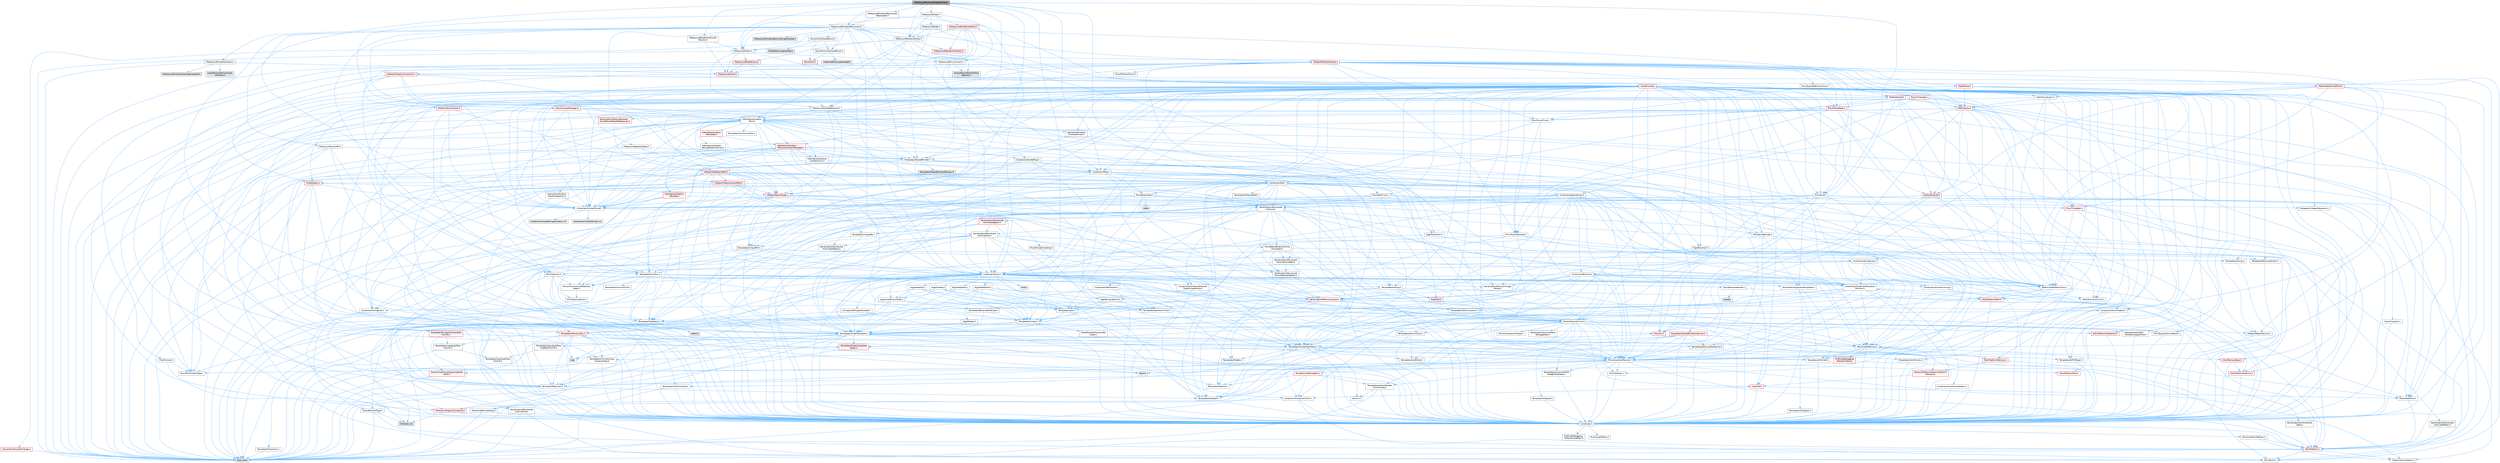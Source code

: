 digraph "MetasoundFrontendGraphBuilder.h"
{
 // INTERACTIVE_SVG=YES
 // LATEX_PDF_SIZE
  bgcolor="transparent";
  edge [fontname=Helvetica,fontsize=10,labelfontname=Helvetica,labelfontsize=10];
  node [fontname=Helvetica,fontsize=10,shape=box,height=0.2,width=0.4];
  Node1 [id="Node000001",label="MetasoundFrontendGraphBuilder.h",height=0.2,width=0.4,color="gray40", fillcolor="grey60", style="filled", fontcolor="black",tooltip=" "];
  Node1 -> Node2 [id="edge1_Node000001_Node000002",color="steelblue1",style="solid",tooltip=" "];
  Node2 [id="Node000002",label="Containers/Array.h",height=0.2,width=0.4,color="grey40", fillcolor="white", style="filled",URL="$df/dd0/Array_8h.html",tooltip=" "];
  Node2 -> Node3 [id="edge2_Node000002_Node000003",color="steelblue1",style="solid",tooltip=" "];
  Node3 [id="Node000003",label="CoreTypes.h",height=0.2,width=0.4,color="grey40", fillcolor="white", style="filled",URL="$dc/dec/CoreTypes_8h.html",tooltip=" "];
  Node3 -> Node4 [id="edge3_Node000003_Node000004",color="steelblue1",style="solid",tooltip=" "];
  Node4 [id="Node000004",label="HAL/Platform.h",height=0.2,width=0.4,color="red", fillcolor="#FFF0F0", style="filled",URL="$d9/dd0/Platform_8h.html",tooltip=" "];
  Node4 -> Node5 [id="edge4_Node000004_Node000005",color="steelblue1",style="solid",tooltip=" "];
  Node5 [id="Node000005",label="Misc/Build.h",height=0.2,width=0.4,color="grey40", fillcolor="white", style="filled",URL="$d3/dbb/Build_8h.html",tooltip=" "];
  Node4 -> Node7 [id="edge5_Node000004_Node000007",color="steelblue1",style="solid",tooltip=" "];
  Node7 [id="Node000007",label="type_traits",height=0.2,width=0.4,color="grey60", fillcolor="#E0E0E0", style="filled",tooltip=" "];
  Node4 -> Node8 [id="edge6_Node000004_Node000008",color="steelblue1",style="solid",tooltip=" "];
  Node8 [id="Node000008",label="PreprocessorHelpers.h",height=0.2,width=0.4,color="grey40", fillcolor="white", style="filled",URL="$db/ddb/PreprocessorHelpers_8h.html",tooltip=" "];
  Node3 -> Node14 [id="edge7_Node000003_Node000014",color="steelblue1",style="solid",tooltip=" "];
  Node14 [id="Node000014",label="ProfilingDebugging\l/UMemoryDefines.h",height=0.2,width=0.4,color="grey40", fillcolor="white", style="filled",URL="$d2/da2/UMemoryDefines_8h.html",tooltip=" "];
  Node3 -> Node15 [id="edge8_Node000003_Node000015",color="steelblue1",style="solid",tooltip=" "];
  Node15 [id="Node000015",label="Misc/CoreMiscDefines.h",height=0.2,width=0.4,color="grey40", fillcolor="white", style="filled",URL="$da/d38/CoreMiscDefines_8h.html",tooltip=" "];
  Node15 -> Node4 [id="edge9_Node000015_Node000004",color="steelblue1",style="solid",tooltip=" "];
  Node15 -> Node8 [id="edge10_Node000015_Node000008",color="steelblue1",style="solid",tooltip=" "];
  Node3 -> Node16 [id="edge11_Node000003_Node000016",color="steelblue1",style="solid",tooltip=" "];
  Node16 [id="Node000016",label="Misc/CoreDefines.h",height=0.2,width=0.4,color="grey40", fillcolor="white", style="filled",URL="$d3/dd2/CoreDefines_8h.html",tooltip=" "];
  Node2 -> Node17 [id="edge12_Node000002_Node000017",color="steelblue1",style="solid",tooltip=" "];
  Node17 [id="Node000017",label="Misc/AssertionMacros.h",height=0.2,width=0.4,color="grey40", fillcolor="white", style="filled",URL="$d0/dfa/AssertionMacros_8h.html",tooltip=" "];
  Node17 -> Node3 [id="edge13_Node000017_Node000003",color="steelblue1",style="solid",tooltip=" "];
  Node17 -> Node4 [id="edge14_Node000017_Node000004",color="steelblue1",style="solid",tooltip=" "];
  Node17 -> Node18 [id="edge15_Node000017_Node000018",color="steelblue1",style="solid",tooltip=" "];
  Node18 [id="Node000018",label="HAL/PlatformMisc.h",height=0.2,width=0.4,color="red", fillcolor="#FFF0F0", style="filled",URL="$d0/df5/PlatformMisc_8h.html",tooltip=" "];
  Node18 -> Node3 [id="edge16_Node000018_Node000003",color="steelblue1",style="solid",tooltip=" "];
  Node17 -> Node8 [id="edge17_Node000017_Node000008",color="steelblue1",style="solid",tooltip=" "];
  Node17 -> Node54 [id="edge18_Node000017_Node000054",color="steelblue1",style="solid",tooltip=" "];
  Node54 [id="Node000054",label="Templates/EnableIf.h",height=0.2,width=0.4,color="grey40", fillcolor="white", style="filled",URL="$d7/d60/EnableIf_8h.html",tooltip=" "];
  Node54 -> Node3 [id="edge19_Node000054_Node000003",color="steelblue1",style="solid",tooltip=" "];
  Node17 -> Node55 [id="edge20_Node000017_Node000055",color="steelblue1",style="solid",tooltip=" "];
  Node55 [id="Node000055",label="Templates/IsArrayOrRefOf\lTypeByPredicate.h",height=0.2,width=0.4,color="grey40", fillcolor="white", style="filled",URL="$d6/da1/IsArrayOrRefOfTypeByPredicate_8h.html",tooltip=" "];
  Node55 -> Node3 [id="edge21_Node000055_Node000003",color="steelblue1",style="solid",tooltip=" "];
  Node17 -> Node56 [id="edge22_Node000017_Node000056",color="steelblue1",style="solid",tooltip=" "];
  Node56 [id="Node000056",label="Templates/IsValidVariadic\lFunctionArg.h",height=0.2,width=0.4,color="grey40", fillcolor="white", style="filled",URL="$d0/dc8/IsValidVariadicFunctionArg_8h.html",tooltip=" "];
  Node56 -> Node3 [id="edge23_Node000056_Node000003",color="steelblue1",style="solid",tooltip=" "];
  Node56 -> Node57 [id="edge24_Node000056_Node000057",color="steelblue1",style="solid",tooltip=" "];
  Node57 [id="Node000057",label="IsEnum.h",height=0.2,width=0.4,color="grey40", fillcolor="white", style="filled",URL="$d4/de5/IsEnum_8h.html",tooltip=" "];
  Node56 -> Node7 [id="edge25_Node000056_Node000007",color="steelblue1",style="solid",tooltip=" "];
  Node17 -> Node58 [id="edge26_Node000017_Node000058",color="steelblue1",style="solid",tooltip=" "];
  Node58 [id="Node000058",label="Traits/IsCharEncodingCompatible\lWith.h",height=0.2,width=0.4,color="red", fillcolor="#FFF0F0", style="filled",URL="$df/dd1/IsCharEncodingCompatibleWith_8h.html",tooltip=" "];
  Node58 -> Node7 [id="edge27_Node000058_Node000007",color="steelblue1",style="solid",tooltip=" "];
  Node17 -> Node60 [id="edge28_Node000017_Node000060",color="steelblue1",style="solid",tooltip=" "];
  Node60 [id="Node000060",label="Misc/VarArgs.h",height=0.2,width=0.4,color="grey40", fillcolor="white", style="filled",URL="$d5/d6f/VarArgs_8h.html",tooltip=" "];
  Node60 -> Node3 [id="edge29_Node000060_Node000003",color="steelblue1",style="solid",tooltip=" "];
  Node17 -> Node61 [id="edge30_Node000017_Node000061",color="steelblue1",style="solid",tooltip=" "];
  Node61 [id="Node000061",label="String/FormatStringSan.h",height=0.2,width=0.4,color="red", fillcolor="#FFF0F0", style="filled",URL="$d3/d8b/FormatStringSan_8h.html",tooltip=" "];
  Node61 -> Node7 [id="edge31_Node000061_Node000007",color="steelblue1",style="solid",tooltip=" "];
  Node61 -> Node3 [id="edge32_Node000061_Node000003",color="steelblue1",style="solid",tooltip=" "];
  Node61 -> Node62 [id="edge33_Node000061_Node000062",color="steelblue1",style="solid",tooltip=" "];
  Node62 [id="Node000062",label="Templates/Requires.h",height=0.2,width=0.4,color="grey40", fillcolor="white", style="filled",URL="$dc/d96/Requires_8h.html",tooltip=" "];
  Node62 -> Node54 [id="edge34_Node000062_Node000054",color="steelblue1",style="solid",tooltip=" "];
  Node62 -> Node7 [id="edge35_Node000062_Node000007",color="steelblue1",style="solid",tooltip=" "];
  Node61 -> Node63 [id="edge36_Node000061_Node000063",color="steelblue1",style="solid",tooltip=" "];
  Node63 [id="Node000063",label="Templates/Identity.h",height=0.2,width=0.4,color="grey40", fillcolor="white", style="filled",URL="$d0/dd5/Identity_8h.html",tooltip=" "];
  Node61 -> Node56 [id="edge37_Node000061_Node000056",color="steelblue1",style="solid",tooltip=" "];
  Node61 -> Node26 [id="edge38_Node000061_Node000026",color="steelblue1",style="solid",tooltip=" "];
  Node26 [id="Node000026",label="Containers/ContainersFwd.h",height=0.2,width=0.4,color="grey40", fillcolor="white", style="filled",URL="$d4/d0a/ContainersFwd_8h.html",tooltip=" "];
  Node26 -> Node4 [id="edge39_Node000026_Node000004",color="steelblue1",style="solid",tooltip=" "];
  Node26 -> Node3 [id="edge40_Node000026_Node000003",color="steelblue1",style="solid",tooltip=" "];
  Node26 -> Node23 [id="edge41_Node000026_Node000023",color="steelblue1",style="solid",tooltip=" "];
  Node23 [id="Node000023",label="Traits/IsContiguousContainer.h",height=0.2,width=0.4,color="red", fillcolor="#FFF0F0", style="filled",URL="$d5/d3c/IsContiguousContainer_8h.html",tooltip=" "];
  Node23 -> Node3 [id="edge42_Node000023_Node000003",color="steelblue1",style="solid",tooltip=" "];
  Node23 -> Node22 [id="edge43_Node000023_Node000022",color="steelblue1",style="solid",tooltip=" "];
  Node22 [id="Node000022",label="initializer_list",height=0.2,width=0.4,color="grey60", fillcolor="#E0E0E0", style="filled",tooltip=" "];
  Node17 -> Node67 [id="edge44_Node000017_Node000067",color="steelblue1",style="solid",tooltip=" "];
  Node67 [id="Node000067",label="atomic",height=0.2,width=0.4,color="grey60", fillcolor="#E0E0E0", style="filled",tooltip=" "];
  Node2 -> Node68 [id="edge45_Node000002_Node000068",color="steelblue1",style="solid",tooltip=" "];
  Node68 [id="Node000068",label="Misc/IntrusiveUnsetOptional\lState.h",height=0.2,width=0.4,color="grey40", fillcolor="white", style="filled",URL="$d2/d0a/IntrusiveUnsetOptionalState_8h.html",tooltip=" "];
  Node68 -> Node69 [id="edge46_Node000068_Node000069",color="steelblue1",style="solid",tooltip=" "];
  Node69 [id="Node000069",label="Misc/OptionalFwd.h",height=0.2,width=0.4,color="grey40", fillcolor="white", style="filled",URL="$dc/d50/OptionalFwd_8h.html",tooltip=" "];
  Node2 -> Node70 [id="edge47_Node000002_Node000070",color="steelblue1",style="solid",tooltip=" "];
  Node70 [id="Node000070",label="Misc/ReverseIterate.h",height=0.2,width=0.4,color="grey40", fillcolor="white", style="filled",URL="$db/de3/ReverseIterate_8h.html",tooltip=" "];
  Node70 -> Node4 [id="edge48_Node000070_Node000004",color="steelblue1",style="solid",tooltip=" "];
  Node70 -> Node71 [id="edge49_Node000070_Node000071",color="steelblue1",style="solid",tooltip=" "];
  Node71 [id="Node000071",label="iterator",height=0.2,width=0.4,color="grey60", fillcolor="#E0E0E0", style="filled",tooltip=" "];
  Node2 -> Node72 [id="edge50_Node000002_Node000072",color="steelblue1",style="solid",tooltip=" "];
  Node72 [id="Node000072",label="HAL/UnrealMemory.h",height=0.2,width=0.4,color="grey40", fillcolor="white", style="filled",URL="$d9/d96/UnrealMemory_8h.html",tooltip=" "];
  Node72 -> Node3 [id="edge51_Node000072_Node000003",color="steelblue1",style="solid",tooltip=" "];
  Node72 -> Node73 [id="edge52_Node000072_Node000073",color="steelblue1",style="solid",tooltip=" "];
  Node73 [id="Node000073",label="GenericPlatform/GenericPlatform\lMemory.h",height=0.2,width=0.4,color="red", fillcolor="#FFF0F0", style="filled",URL="$dd/d22/GenericPlatformMemory_8h.html",tooltip=" "];
  Node73 -> Node25 [id="edge53_Node000073_Node000025",color="steelblue1",style="solid",tooltip=" "];
  Node25 [id="Node000025",label="CoreFwd.h",height=0.2,width=0.4,color="red", fillcolor="#FFF0F0", style="filled",URL="$d1/d1e/CoreFwd_8h.html",tooltip=" "];
  Node25 -> Node3 [id="edge54_Node000025_Node000003",color="steelblue1",style="solid",tooltip=" "];
  Node25 -> Node26 [id="edge55_Node000025_Node000026",color="steelblue1",style="solid",tooltip=" "];
  Node25 -> Node27 [id="edge56_Node000025_Node000027",color="steelblue1",style="solid",tooltip=" "];
  Node27 [id="Node000027",label="Math/MathFwd.h",height=0.2,width=0.4,color="grey40", fillcolor="white", style="filled",URL="$d2/d10/MathFwd_8h.html",tooltip=" "];
  Node27 -> Node4 [id="edge57_Node000027_Node000004",color="steelblue1",style="solid",tooltip=" "];
  Node73 -> Node3 [id="edge58_Node000073_Node000003",color="steelblue1",style="solid",tooltip=" "];
  Node72 -> Node76 [id="edge59_Node000072_Node000076",color="steelblue1",style="solid",tooltip=" "];
  Node76 [id="Node000076",label="HAL/MemoryBase.h",height=0.2,width=0.4,color="red", fillcolor="#FFF0F0", style="filled",URL="$d6/d9f/MemoryBase_8h.html",tooltip=" "];
  Node76 -> Node3 [id="edge60_Node000076_Node000003",color="steelblue1",style="solid",tooltip=" "];
  Node76 -> Node47 [id="edge61_Node000076_Node000047",color="steelblue1",style="solid",tooltip=" "];
  Node47 [id="Node000047",label="HAL/PlatformAtomics.h",height=0.2,width=0.4,color="red", fillcolor="#FFF0F0", style="filled",URL="$d3/d36/PlatformAtomics_8h.html",tooltip=" "];
  Node47 -> Node3 [id="edge62_Node000047_Node000003",color="steelblue1",style="solid",tooltip=" "];
  Node72 -> Node89 [id="edge63_Node000072_Node000089",color="steelblue1",style="solid",tooltip=" "];
  Node89 [id="Node000089",label="HAL/PlatformMemory.h",height=0.2,width=0.4,color="red", fillcolor="#FFF0F0", style="filled",URL="$de/d68/PlatformMemory_8h.html",tooltip=" "];
  Node89 -> Node3 [id="edge64_Node000089_Node000003",color="steelblue1",style="solid",tooltip=" "];
  Node89 -> Node73 [id="edge65_Node000089_Node000073",color="steelblue1",style="solid",tooltip=" "];
  Node72 -> Node91 [id="edge66_Node000072_Node000091",color="steelblue1",style="solid",tooltip=" "];
  Node91 [id="Node000091",label="ProfilingDebugging\l/MemoryTrace.h",height=0.2,width=0.4,color="red", fillcolor="#FFF0F0", style="filled",URL="$da/dd7/MemoryTrace_8h.html",tooltip=" "];
  Node91 -> Node4 [id="edge67_Node000091_Node000004",color="steelblue1",style="solid",tooltip=" "];
  Node91 -> Node42 [id="edge68_Node000091_Node000042",color="steelblue1",style="solid",tooltip=" "];
  Node42 [id="Node000042",label="Misc/EnumClassFlags.h",height=0.2,width=0.4,color="grey40", fillcolor="white", style="filled",URL="$d8/de7/EnumClassFlags_8h.html",tooltip=" "];
  Node72 -> Node92 [id="edge69_Node000072_Node000092",color="steelblue1",style="solid",tooltip=" "];
  Node92 [id="Node000092",label="Templates/IsPointer.h",height=0.2,width=0.4,color="grey40", fillcolor="white", style="filled",URL="$d7/d05/IsPointer_8h.html",tooltip=" "];
  Node92 -> Node3 [id="edge70_Node000092_Node000003",color="steelblue1",style="solid",tooltip=" "];
  Node2 -> Node93 [id="edge71_Node000002_Node000093",color="steelblue1",style="solid",tooltip=" "];
  Node93 [id="Node000093",label="Templates/UnrealTypeTraits.h",height=0.2,width=0.4,color="grey40", fillcolor="white", style="filled",URL="$d2/d2d/UnrealTypeTraits_8h.html",tooltip=" "];
  Node93 -> Node3 [id="edge72_Node000093_Node000003",color="steelblue1",style="solid",tooltip=" "];
  Node93 -> Node92 [id="edge73_Node000093_Node000092",color="steelblue1",style="solid",tooltip=" "];
  Node93 -> Node17 [id="edge74_Node000093_Node000017",color="steelblue1",style="solid",tooltip=" "];
  Node93 -> Node85 [id="edge75_Node000093_Node000085",color="steelblue1",style="solid",tooltip=" "];
  Node85 [id="Node000085",label="Templates/AndOrNot.h",height=0.2,width=0.4,color="grey40", fillcolor="white", style="filled",URL="$db/d0a/AndOrNot_8h.html",tooltip=" "];
  Node85 -> Node3 [id="edge76_Node000085_Node000003",color="steelblue1",style="solid",tooltip=" "];
  Node93 -> Node54 [id="edge77_Node000093_Node000054",color="steelblue1",style="solid",tooltip=" "];
  Node93 -> Node94 [id="edge78_Node000093_Node000094",color="steelblue1",style="solid",tooltip=" "];
  Node94 [id="Node000094",label="Templates/IsArithmetic.h",height=0.2,width=0.4,color="grey40", fillcolor="white", style="filled",URL="$d2/d5d/IsArithmetic_8h.html",tooltip=" "];
  Node94 -> Node3 [id="edge79_Node000094_Node000003",color="steelblue1",style="solid",tooltip=" "];
  Node93 -> Node57 [id="edge80_Node000093_Node000057",color="steelblue1",style="solid",tooltip=" "];
  Node93 -> Node95 [id="edge81_Node000093_Node000095",color="steelblue1",style="solid",tooltip=" "];
  Node95 [id="Node000095",label="Templates/Models.h",height=0.2,width=0.4,color="grey40", fillcolor="white", style="filled",URL="$d3/d0c/Models_8h.html",tooltip=" "];
  Node95 -> Node63 [id="edge82_Node000095_Node000063",color="steelblue1",style="solid",tooltip=" "];
  Node93 -> Node96 [id="edge83_Node000093_Node000096",color="steelblue1",style="solid",tooltip=" "];
  Node96 [id="Node000096",label="Templates/IsPODType.h",height=0.2,width=0.4,color="grey40", fillcolor="white", style="filled",URL="$d7/db1/IsPODType_8h.html",tooltip=" "];
  Node96 -> Node3 [id="edge84_Node000096_Node000003",color="steelblue1",style="solid",tooltip=" "];
  Node93 -> Node97 [id="edge85_Node000093_Node000097",color="steelblue1",style="solid",tooltip=" "];
  Node97 [id="Node000097",label="Templates/IsUECoreType.h",height=0.2,width=0.4,color="grey40", fillcolor="white", style="filled",URL="$d1/db8/IsUECoreType_8h.html",tooltip=" "];
  Node97 -> Node3 [id="edge86_Node000097_Node000003",color="steelblue1",style="solid",tooltip=" "];
  Node97 -> Node7 [id="edge87_Node000097_Node000007",color="steelblue1",style="solid",tooltip=" "];
  Node93 -> Node86 [id="edge88_Node000093_Node000086",color="steelblue1",style="solid",tooltip=" "];
  Node86 [id="Node000086",label="Templates/IsTriviallyCopy\lConstructible.h",height=0.2,width=0.4,color="grey40", fillcolor="white", style="filled",URL="$d3/d78/IsTriviallyCopyConstructible_8h.html",tooltip=" "];
  Node86 -> Node3 [id="edge89_Node000086_Node000003",color="steelblue1",style="solid",tooltip=" "];
  Node86 -> Node7 [id="edge90_Node000086_Node000007",color="steelblue1",style="solid",tooltip=" "];
  Node2 -> Node98 [id="edge91_Node000002_Node000098",color="steelblue1",style="solid",tooltip=" "];
  Node98 [id="Node000098",label="Templates/UnrealTemplate.h",height=0.2,width=0.4,color="grey40", fillcolor="white", style="filled",URL="$d4/d24/UnrealTemplate_8h.html",tooltip=" "];
  Node98 -> Node3 [id="edge92_Node000098_Node000003",color="steelblue1",style="solid",tooltip=" "];
  Node98 -> Node92 [id="edge93_Node000098_Node000092",color="steelblue1",style="solid",tooltip=" "];
  Node98 -> Node72 [id="edge94_Node000098_Node000072",color="steelblue1",style="solid",tooltip=" "];
  Node98 -> Node99 [id="edge95_Node000098_Node000099",color="steelblue1",style="solid",tooltip=" "];
  Node99 [id="Node000099",label="Templates/CopyQualifiers\lAndRefsFromTo.h",height=0.2,width=0.4,color="grey40", fillcolor="white", style="filled",URL="$d3/db3/CopyQualifiersAndRefsFromTo_8h.html",tooltip=" "];
  Node99 -> Node100 [id="edge96_Node000099_Node000100",color="steelblue1",style="solid",tooltip=" "];
  Node100 [id="Node000100",label="Templates/CopyQualifiers\lFromTo.h",height=0.2,width=0.4,color="grey40", fillcolor="white", style="filled",URL="$d5/db4/CopyQualifiersFromTo_8h.html",tooltip=" "];
  Node98 -> Node93 [id="edge97_Node000098_Node000093",color="steelblue1",style="solid",tooltip=" "];
  Node98 -> Node101 [id="edge98_Node000098_Node000101",color="steelblue1",style="solid",tooltip=" "];
  Node101 [id="Node000101",label="Templates/RemoveReference.h",height=0.2,width=0.4,color="grey40", fillcolor="white", style="filled",URL="$da/dbe/RemoveReference_8h.html",tooltip=" "];
  Node101 -> Node3 [id="edge99_Node000101_Node000003",color="steelblue1",style="solid",tooltip=" "];
  Node98 -> Node62 [id="edge100_Node000098_Node000062",color="steelblue1",style="solid",tooltip=" "];
  Node98 -> Node102 [id="edge101_Node000098_Node000102",color="steelblue1",style="solid",tooltip=" "];
  Node102 [id="Node000102",label="Templates/TypeCompatible\lBytes.h",height=0.2,width=0.4,color="red", fillcolor="#FFF0F0", style="filled",URL="$df/d0a/TypeCompatibleBytes_8h.html",tooltip=" "];
  Node102 -> Node3 [id="edge102_Node000102_Node000003",color="steelblue1",style="solid",tooltip=" "];
  Node102 -> Node31 [id="edge103_Node000102_Node000031",color="steelblue1",style="solid",tooltip=" "];
  Node31 [id="Node000031",label="new",height=0.2,width=0.4,color="grey60", fillcolor="#E0E0E0", style="filled",tooltip=" "];
  Node102 -> Node7 [id="edge104_Node000102_Node000007",color="steelblue1",style="solid",tooltip=" "];
  Node98 -> Node63 [id="edge105_Node000098_Node000063",color="steelblue1",style="solid",tooltip=" "];
  Node98 -> Node23 [id="edge106_Node000098_Node000023",color="steelblue1",style="solid",tooltip=" "];
  Node98 -> Node103 [id="edge107_Node000098_Node000103",color="steelblue1",style="solid",tooltip=" "];
  Node103 [id="Node000103",label="Traits/UseBitwiseSwap.h",height=0.2,width=0.4,color="grey40", fillcolor="white", style="filled",URL="$db/df3/UseBitwiseSwap_8h.html",tooltip=" "];
  Node103 -> Node3 [id="edge108_Node000103_Node000003",color="steelblue1",style="solid",tooltip=" "];
  Node103 -> Node7 [id="edge109_Node000103_Node000007",color="steelblue1",style="solid",tooltip=" "];
  Node98 -> Node7 [id="edge110_Node000098_Node000007",color="steelblue1",style="solid",tooltip=" "];
  Node2 -> Node104 [id="edge111_Node000002_Node000104",color="steelblue1",style="solid",tooltip=" "];
  Node104 [id="Node000104",label="Containers/AllowShrinking.h",height=0.2,width=0.4,color="grey40", fillcolor="white", style="filled",URL="$d7/d1a/AllowShrinking_8h.html",tooltip=" "];
  Node104 -> Node3 [id="edge112_Node000104_Node000003",color="steelblue1",style="solid",tooltip=" "];
  Node2 -> Node105 [id="edge113_Node000002_Node000105",color="steelblue1",style="solid",tooltip=" "];
  Node105 [id="Node000105",label="Containers/ContainerAllocation\lPolicies.h",height=0.2,width=0.4,color="grey40", fillcolor="white", style="filled",URL="$d7/dff/ContainerAllocationPolicies_8h.html",tooltip=" "];
  Node105 -> Node3 [id="edge114_Node000105_Node000003",color="steelblue1",style="solid",tooltip=" "];
  Node105 -> Node106 [id="edge115_Node000105_Node000106",color="steelblue1",style="solid",tooltip=" "];
  Node106 [id="Node000106",label="Containers/ContainerHelpers.h",height=0.2,width=0.4,color="grey40", fillcolor="white", style="filled",URL="$d7/d33/ContainerHelpers_8h.html",tooltip=" "];
  Node106 -> Node3 [id="edge116_Node000106_Node000003",color="steelblue1",style="solid",tooltip=" "];
  Node105 -> Node105 [id="edge117_Node000105_Node000105",color="steelblue1",style="solid",tooltip=" "];
  Node105 -> Node107 [id="edge118_Node000105_Node000107",color="steelblue1",style="solid",tooltip=" "];
  Node107 [id="Node000107",label="HAL/PlatformMath.h",height=0.2,width=0.4,color="red", fillcolor="#FFF0F0", style="filled",URL="$dc/d53/PlatformMath_8h.html",tooltip=" "];
  Node107 -> Node3 [id="edge119_Node000107_Node000003",color="steelblue1",style="solid",tooltip=" "];
  Node105 -> Node72 [id="edge120_Node000105_Node000072",color="steelblue1",style="solid",tooltip=" "];
  Node105 -> Node40 [id="edge121_Node000105_Node000040",color="steelblue1",style="solid",tooltip=" "];
  Node40 [id="Node000040",label="Math/NumericLimits.h",height=0.2,width=0.4,color="grey40", fillcolor="white", style="filled",URL="$df/d1b/NumericLimits_8h.html",tooltip=" "];
  Node40 -> Node3 [id="edge122_Node000040_Node000003",color="steelblue1",style="solid",tooltip=" "];
  Node105 -> Node17 [id="edge123_Node000105_Node000017",color="steelblue1",style="solid",tooltip=" "];
  Node105 -> Node115 [id="edge124_Node000105_Node000115",color="steelblue1",style="solid",tooltip=" "];
  Node115 [id="Node000115",label="Templates/IsPolymorphic.h",height=0.2,width=0.4,color="grey40", fillcolor="white", style="filled",URL="$dc/d20/IsPolymorphic_8h.html",tooltip=" "];
  Node105 -> Node116 [id="edge125_Node000105_Node000116",color="steelblue1",style="solid",tooltip=" "];
  Node116 [id="Node000116",label="Templates/MemoryOps.h",height=0.2,width=0.4,color="red", fillcolor="#FFF0F0", style="filled",URL="$db/dea/MemoryOps_8h.html",tooltip=" "];
  Node116 -> Node3 [id="edge126_Node000116_Node000003",color="steelblue1",style="solid",tooltip=" "];
  Node116 -> Node72 [id="edge127_Node000116_Node000072",color="steelblue1",style="solid",tooltip=" "];
  Node116 -> Node86 [id="edge128_Node000116_Node000086",color="steelblue1",style="solid",tooltip=" "];
  Node116 -> Node62 [id="edge129_Node000116_Node000062",color="steelblue1",style="solid",tooltip=" "];
  Node116 -> Node93 [id="edge130_Node000116_Node000093",color="steelblue1",style="solid",tooltip=" "];
  Node116 -> Node103 [id="edge131_Node000116_Node000103",color="steelblue1",style="solid",tooltip=" "];
  Node116 -> Node31 [id="edge132_Node000116_Node000031",color="steelblue1",style="solid",tooltip=" "];
  Node116 -> Node7 [id="edge133_Node000116_Node000007",color="steelblue1",style="solid",tooltip=" "];
  Node105 -> Node102 [id="edge134_Node000105_Node000102",color="steelblue1",style="solid",tooltip=" "];
  Node105 -> Node7 [id="edge135_Node000105_Node000007",color="steelblue1",style="solid",tooltip=" "];
  Node2 -> Node117 [id="edge136_Node000002_Node000117",color="steelblue1",style="solid",tooltip=" "];
  Node117 [id="Node000117",label="Containers/ContainerElement\lTypeCompatibility.h",height=0.2,width=0.4,color="grey40", fillcolor="white", style="filled",URL="$df/ddf/ContainerElementTypeCompatibility_8h.html",tooltip=" "];
  Node117 -> Node3 [id="edge137_Node000117_Node000003",color="steelblue1",style="solid",tooltip=" "];
  Node117 -> Node93 [id="edge138_Node000117_Node000093",color="steelblue1",style="solid",tooltip=" "];
  Node2 -> Node118 [id="edge139_Node000002_Node000118",color="steelblue1",style="solid",tooltip=" "];
  Node118 [id="Node000118",label="Serialization/Archive.h",height=0.2,width=0.4,color="grey40", fillcolor="white", style="filled",URL="$d7/d3b/Archive_8h.html",tooltip=" "];
  Node118 -> Node25 [id="edge140_Node000118_Node000025",color="steelblue1",style="solid",tooltip=" "];
  Node118 -> Node3 [id="edge141_Node000118_Node000003",color="steelblue1",style="solid",tooltip=" "];
  Node118 -> Node119 [id="edge142_Node000118_Node000119",color="steelblue1",style="solid",tooltip=" "];
  Node119 [id="Node000119",label="HAL/PlatformProperties.h",height=0.2,width=0.4,color="red", fillcolor="#FFF0F0", style="filled",URL="$d9/db0/PlatformProperties_8h.html",tooltip=" "];
  Node119 -> Node3 [id="edge143_Node000119_Node000003",color="steelblue1",style="solid",tooltip=" "];
  Node118 -> Node122 [id="edge144_Node000118_Node000122",color="steelblue1",style="solid",tooltip=" "];
  Node122 [id="Node000122",label="Internationalization\l/TextNamespaceFwd.h",height=0.2,width=0.4,color="grey40", fillcolor="white", style="filled",URL="$d8/d97/TextNamespaceFwd_8h.html",tooltip=" "];
  Node122 -> Node3 [id="edge145_Node000122_Node000003",color="steelblue1",style="solid",tooltip=" "];
  Node118 -> Node27 [id="edge146_Node000118_Node000027",color="steelblue1",style="solid",tooltip=" "];
  Node118 -> Node17 [id="edge147_Node000118_Node000017",color="steelblue1",style="solid",tooltip=" "];
  Node118 -> Node5 [id="edge148_Node000118_Node000005",color="steelblue1",style="solid",tooltip=" "];
  Node118 -> Node41 [id="edge149_Node000118_Node000041",color="steelblue1",style="solid",tooltip=" "];
  Node41 [id="Node000041",label="Misc/CompressionFlags.h",height=0.2,width=0.4,color="grey40", fillcolor="white", style="filled",URL="$d9/d76/CompressionFlags_8h.html",tooltip=" "];
  Node118 -> Node123 [id="edge150_Node000118_Node000123",color="steelblue1",style="solid",tooltip=" "];
  Node123 [id="Node000123",label="Misc/EngineVersionBase.h",height=0.2,width=0.4,color="grey40", fillcolor="white", style="filled",URL="$d5/d2b/EngineVersionBase_8h.html",tooltip=" "];
  Node123 -> Node3 [id="edge151_Node000123_Node000003",color="steelblue1",style="solid",tooltip=" "];
  Node118 -> Node60 [id="edge152_Node000118_Node000060",color="steelblue1",style="solid",tooltip=" "];
  Node118 -> Node124 [id="edge153_Node000118_Node000124",color="steelblue1",style="solid",tooltip=" "];
  Node124 [id="Node000124",label="Serialization/ArchiveCook\lData.h",height=0.2,width=0.4,color="grey40", fillcolor="white", style="filled",URL="$dc/db6/ArchiveCookData_8h.html",tooltip=" "];
  Node124 -> Node4 [id="edge154_Node000124_Node000004",color="steelblue1",style="solid",tooltip=" "];
  Node118 -> Node125 [id="edge155_Node000118_Node000125",color="steelblue1",style="solid",tooltip=" "];
  Node125 [id="Node000125",label="Serialization/ArchiveSave\lPackageData.h",height=0.2,width=0.4,color="grey40", fillcolor="white", style="filled",URL="$d1/d37/ArchiveSavePackageData_8h.html",tooltip=" "];
  Node118 -> Node54 [id="edge156_Node000118_Node000054",color="steelblue1",style="solid",tooltip=" "];
  Node118 -> Node55 [id="edge157_Node000118_Node000055",color="steelblue1",style="solid",tooltip=" "];
  Node118 -> Node126 [id="edge158_Node000118_Node000126",color="steelblue1",style="solid",tooltip=" "];
  Node126 [id="Node000126",label="Templates/IsEnumClass.h",height=0.2,width=0.4,color="grey40", fillcolor="white", style="filled",URL="$d7/d15/IsEnumClass_8h.html",tooltip=" "];
  Node126 -> Node3 [id="edge159_Node000126_Node000003",color="steelblue1",style="solid",tooltip=" "];
  Node126 -> Node85 [id="edge160_Node000126_Node000085",color="steelblue1",style="solid",tooltip=" "];
  Node118 -> Node112 [id="edge161_Node000118_Node000112",color="steelblue1",style="solid",tooltip=" "];
  Node112 [id="Node000112",label="Templates/IsSigned.h",height=0.2,width=0.4,color="grey40", fillcolor="white", style="filled",URL="$d8/dd8/IsSigned_8h.html",tooltip=" "];
  Node112 -> Node3 [id="edge162_Node000112_Node000003",color="steelblue1",style="solid",tooltip=" "];
  Node118 -> Node56 [id="edge163_Node000118_Node000056",color="steelblue1",style="solid",tooltip=" "];
  Node118 -> Node98 [id="edge164_Node000118_Node000098",color="steelblue1",style="solid",tooltip=" "];
  Node118 -> Node58 [id="edge165_Node000118_Node000058",color="steelblue1",style="solid",tooltip=" "];
  Node118 -> Node127 [id="edge166_Node000118_Node000127",color="steelblue1",style="solid",tooltip=" "];
  Node127 [id="Node000127",label="UObject/ObjectVersion.h",height=0.2,width=0.4,color="grey40", fillcolor="white", style="filled",URL="$da/d63/ObjectVersion_8h.html",tooltip=" "];
  Node127 -> Node3 [id="edge167_Node000127_Node000003",color="steelblue1",style="solid",tooltip=" "];
  Node2 -> Node128 [id="edge168_Node000002_Node000128",color="steelblue1",style="solid",tooltip=" "];
  Node128 [id="Node000128",label="Serialization/MemoryImage\lWriter.h",height=0.2,width=0.4,color="grey40", fillcolor="white", style="filled",URL="$d0/d08/MemoryImageWriter_8h.html",tooltip=" "];
  Node128 -> Node3 [id="edge169_Node000128_Node000003",color="steelblue1",style="solid",tooltip=" "];
  Node128 -> Node129 [id="edge170_Node000128_Node000129",color="steelblue1",style="solid",tooltip=" "];
  Node129 [id="Node000129",label="Serialization/MemoryLayout.h",height=0.2,width=0.4,color="red", fillcolor="#FFF0F0", style="filled",URL="$d7/d66/MemoryLayout_8h.html",tooltip=" "];
  Node129 -> Node132 [id="edge171_Node000129_Node000132",color="steelblue1",style="solid",tooltip=" "];
  Node132 [id="Node000132",label="Containers/EnumAsByte.h",height=0.2,width=0.4,color="grey40", fillcolor="white", style="filled",URL="$d6/d9a/EnumAsByte_8h.html",tooltip=" "];
  Node132 -> Node3 [id="edge172_Node000132_Node000003",color="steelblue1",style="solid",tooltip=" "];
  Node132 -> Node96 [id="edge173_Node000132_Node000096",color="steelblue1",style="solid",tooltip=" "];
  Node132 -> Node133 [id="edge174_Node000132_Node000133",color="steelblue1",style="solid",tooltip=" "];
  Node133 [id="Node000133",label="Templates/TypeHash.h",height=0.2,width=0.4,color="grey40", fillcolor="white", style="filled",URL="$d1/d62/TypeHash_8h.html",tooltip=" "];
  Node133 -> Node3 [id="edge175_Node000133_Node000003",color="steelblue1",style="solid",tooltip=" "];
  Node133 -> Node62 [id="edge176_Node000133_Node000062",color="steelblue1",style="solid",tooltip=" "];
  Node133 -> Node134 [id="edge177_Node000133_Node000134",color="steelblue1",style="solid",tooltip=" "];
  Node134 [id="Node000134",label="Misc/Crc.h",height=0.2,width=0.4,color="red", fillcolor="#FFF0F0", style="filled",URL="$d4/dd2/Crc_8h.html",tooltip=" "];
  Node134 -> Node3 [id="edge178_Node000134_Node000003",color="steelblue1",style="solid",tooltip=" "];
  Node134 -> Node17 [id="edge179_Node000134_Node000017",color="steelblue1",style="solid",tooltip=" "];
  Node134 -> Node93 [id="edge180_Node000134_Node000093",color="steelblue1",style="solid",tooltip=" "];
  Node133 -> Node139 [id="edge181_Node000133_Node000139",color="steelblue1",style="solid",tooltip=" "];
  Node139 [id="Node000139",label="stdint.h",height=0.2,width=0.4,color="grey60", fillcolor="#E0E0E0", style="filled",tooltip=" "];
  Node133 -> Node7 [id="edge182_Node000133_Node000007",color="steelblue1",style="solid",tooltip=" "];
  Node129 -> Node20 [id="edge183_Node000129_Node000020",color="steelblue1",style="solid",tooltip=" "];
  Node20 [id="Node000020",label="Containers/StringFwd.h",height=0.2,width=0.4,color="grey40", fillcolor="white", style="filled",URL="$df/d37/StringFwd_8h.html",tooltip=" "];
  Node20 -> Node3 [id="edge184_Node000020_Node000003",color="steelblue1",style="solid",tooltip=" "];
  Node20 -> Node21 [id="edge185_Node000020_Node000021",color="steelblue1",style="solid",tooltip=" "];
  Node21 [id="Node000021",label="Traits/ElementType.h",height=0.2,width=0.4,color="grey40", fillcolor="white", style="filled",URL="$d5/d4f/ElementType_8h.html",tooltip=" "];
  Node21 -> Node4 [id="edge186_Node000021_Node000004",color="steelblue1",style="solid",tooltip=" "];
  Node21 -> Node22 [id="edge187_Node000021_Node000022",color="steelblue1",style="solid",tooltip=" "];
  Node21 -> Node7 [id="edge188_Node000021_Node000007",color="steelblue1",style="solid",tooltip=" "];
  Node20 -> Node23 [id="edge189_Node000020_Node000023",color="steelblue1",style="solid",tooltip=" "];
  Node129 -> Node72 [id="edge190_Node000129_Node000072",color="steelblue1",style="solid",tooltip=" "];
  Node129 -> Node54 [id="edge191_Node000129_Node000054",color="steelblue1",style="solid",tooltip=" "];
  Node129 -> Node115 [id="edge192_Node000129_Node000115",color="steelblue1",style="solid",tooltip=" "];
  Node129 -> Node95 [id="edge193_Node000129_Node000095",color="steelblue1",style="solid",tooltip=" "];
  Node129 -> Node98 [id="edge194_Node000129_Node000098",color="steelblue1",style="solid",tooltip=" "];
  Node2 -> Node142 [id="edge195_Node000002_Node000142",color="steelblue1",style="solid",tooltip=" "];
  Node142 [id="Node000142",label="Algo/Heapify.h",height=0.2,width=0.4,color="grey40", fillcolor="white", style="filled",URL="$d0/d2a/Heapify_8h.html",tooltip=" "];
  Node142 -> Node143 [id="edge196_Node000142_Node000143",color="steelblue1",style="solid",tooltip=" "];
  Node143 [id="Node000143",label="Algo/Impl/BinaryHeap.h",height=0.2,width=0.4,color="grey40", fillcolor="white", style="filled",URL="$d7/da3/Algo_2Impl_2BinaryHeap_8h.html",tooltip=" "];
  Node143 -> Node144 [id="edge197_Node000143_Node000144",color="steelblue1",style="solid",tooltip=" "];
  Node144 [id="Node000144",label="Templates/Invoke.h",height=0.2,width=0.4,color="grey40", fillcolor="white", style="filled",URL="$d7/deb/Invoke_8h.html",tooltip=" "];
  Node144 -> Node3 [id="edge198_Node000144_Node000003",color="steelblue1",style="solid",tooltip=" "];
  Node144 -> Node145 [id="edge199_Node000144_Node000145",color="steelblue1",style="solid",tooltip=" "];
  Node145 [id="Node000145",label="Traits/MemberFunctionPtr\lOuter.h",height=0.2,width=0.4,color="grey40", fillcolor="white", style="filled",URL="$db/da7/MemberFunctionPtrOuter_8h.html",tooltip=" "];
  Node144 -> Node98 [id="edge200_Node000144_Node000098",color="steelblue1",style="solid",tooltip=" "];
  Node144 -> Node7 [id="edge201_Node000144_Node000007",color="steelblue1",style="solid",tooltip=" "];
  Node143 -> Node146 [id="edge202_Node000143_Node000146",color="steelblue1",style="solid",tooltip=" "];
  Node146 [id="Node000146",label="Templates/Projection.h",height=0.2,width=0.4,color="grey40", fillcolor="white", style="filled",URL="$d7/df0/Projection_8h.html",tooltip=" "];
  Node146 -> Node7 [id="edge203_Node000146_Node000007",color="steelblue1",style="solid",tooltip=" "];
  Node143 -> Node147 [id="edge204_Node000143_Node000147",color="steelblue1",style="solid",tooltip=" "];
  Node147 [id="Node000147",label="Templates/ReversePredicate.h",height=0.2,width=0.4,color="grey40", fillcolor="white", style="filled",URL="$d8/d28/ReversePredicate_8h.html",tooltip=" "];
  Node147 -> Node144 [id="edge205_Node000147_Node000144",color="steelblue1",style="solid",tooltip=" "];
  Node147 -> Node98 [id="edge206_Node000147_Node000098",color="steelblue1",style="solid",tooltip=" "];
  Node143 -> Node7 [id="edge207_Node000143_Node000007",color="steelblue1",style="solid",tooltip=" "];
  Node142 -> Node148 [id="edge208_Node000142_Node000148",color="steelblue1",style="solid",tooltip=" "];
  Node148 [id="Node000148",label="Templates/IdentityFunctor.h",height=0.2,width=0.4,color="grey40", fillcolor="white", style="filled",URL="$d7/d2e/IdentityFunctor_8h.html",tooltip=" "];
  Node148 -> Node4 [id="edge209_Node000148_Node000004",color="steelblue1",style="solid",tooltip=" "];
  Node142 -> Node144 [id="edge210_Node000142_Node000144",color="steelblue1",style="solid",tooltip=" "];
  Node142 -> Node149 [id="edge211_Node000142_Node000149",color="steelblue1",style="solid",tooltip=" "];
  Node149 [id="Node000149",label="Templates/Less.h",height=0.2,width=0.4,color="grey40", fillcolor="white", style="filled",URL="$de/dc8/Less_8h.html",tooltip=" "];
  Node149 -> Node3 [id="edge212_Node000149_Node000003",color="steelblue1",style="solid",tooltip=" "];
  Node149 -> Node98 [id="edge213_Node000149_Node000098",color="steelblue1",style="solid",tooltip=" "];
  Node142 -> Node98 [id="edge214_Node000142_Node000098",color="steelblue1",style="solid",tooltip=" "];
  Node2 -> Node150 [id="edge215_Node000002_Node000150",color="steelblue1",style="solid",tooltip=" "];
  Node150 [id="Node000150",label="Algo/HeapSort.h",height=0.2,width=0.4,color="grey40", fillcolor="white", style="filled",URL="$d3/d92/HeapSort_8h.html",tooltip=" "];
  Node150 -> Node143 [id="edge216_Node000150_Node000143",color="steelblue1",style="solid",tooltip=" "];
  Node150 -> Node148 [id="edge217_Node000150_Node000148",color="steelblue1",style="solid",tooltip=" "];
  Node150 -> Node149 [id="edge218_Node000150_Node000149",color="steelblue1",style="solid",tooltip=" "];
  Node150 -> Node98 [id="edge219_Node000150_Node000098",color="steelblue1",style="solid",tooltip=" "];
  Node2 -> Node151 [id="edge220_Node000002_Node000151",color="steelblue1",style="solid",tooltip=" "];
  Node151 [id="Node000151",label="Algo/IsHeap.h",height=0.2,width=0.4,color="grey40", fillcolor="white", style="filled",URL="$de/d32/IsHeap_8h.html",tooltip=" "];
  Node151 -> Node143 [id="edge221_Node000151_Node000143",color="steelblue1",style="solid",tooltip=" "];
  Node151 -> Node148 [id="edge222_Node000151_Node000148",color="steelblue1",style="solid",tooltip=" "];
  Node151 -> Node144 [id="edge223_Node000151_Node000144",color="steelblue1",style="solid",tooltip=" "];
  Node151 -> Node149 [id="edge224_Node000151_Node000149",color="steelblue1",style="solid",tooltip=" "];
  Node151 -> Node98 [id="edge225_Node000151_Node000098",color="steelblue1",style="solid",tooltip=" "];
  Node2 -> Node143 [id="edge226_Node000002_Node000143",color="steelblue1",style="solid",tooltip=" "];
  Node2 -> Node152 [id="edge227_Node000002_Node000152",color="steelblue1",style="solid",tooltip=" "];
  Node152 [id="Node000152",label="Algo/StableSort.h",height=0.2,width=0.4,color="grey40", fillcolor="white", style="filled",URL="$d7/d3c/StableSort_8h.html",tooltip=" "];
  Node152 -> Node153 [id="edge228_Node000152_Node000153",color="steelblue1",style="solid",tooltip=" "];
  Node153 [id="Node000153",label="Algo/BinarySearch.h",height=0.2,width=0.4,color="grey40", fillcolor="white", style="filled",URL="$db/db4/BinarySearch_8h.html",tooltip=" "];
  Node153 -> Node148 [id="edge229_Node000153_Node000148",color="steelblue1",style="solid",tooltip=" "];
  Node153 -> Node144 [id="edge230_Node000153_Node000144",color="steelblue1",style="solid",tooltip=" "];
  Node153 -> Node149 [id="edge231_Node000153_Node000149",color="steelblue1",style="solid",tooltip=" "];
  Node152 -> Node154 [id="edge232_Node000152_Node000154",color="steelblue1",style="solid",tooltip=" "];
  Node154 [id="Node000154",label="Algo/Rotate.h",height=0.2,width=0.4,color="grey40", fillcolor="white", style="filled",URL="$dd/da7/Rotate_8h.html",tooltip=" "];
  Node154 -> Node98 [id="edge233_Node000154_Node000098",color="steelblue1",style="solid",tooltip=" "];
  Node152 -> Node148 [id="edge234_Node000152_Node000148",color="steelblue1",style="solid",tooltip=" "];
  Node152 -> Node144 [id="edge235_Node000152_Node000144",color="steelblue1",style="solid",tooltip=" "];
  Node152 -> Node149 [id="edge236_Node000152_Node000149",color="steelblue1",style="solid",tooltip=" "];
  Node152 -> Node98 [id="edge237_Node000152_Node000098",color="steelblue1",style="solid",tooltip=" "];
  Node2 -> Node155 [id="edge238_Node000002_Node000155",color="steelblue1",style="solid",tooltip=" "];
  Node155 [id="Node000155",label="Concepts/GetTypeHashable.h",height=0.2,width=0.4,color="grey40", fillcolor="white", style="filled",URL="$d3/da2/GetTypeHashable_8h.html",tooltip=" "];
  Node155 -> Node3 [id="edge239_Node000155_Node000003",color="steelblue1",style="solid",tooltip=" "];
  Node155 -> Node133 [id="edge240_Node000155_Node000133",color="steelblue1",style="solid",tooltip=" "];
  Node2 -> Node148 [id="edge241_Node000002_Node000148",color="steelblue1",style="solid",tooltip=" "];
  Node2 -> Node144 [id="edge242_Node000002_Node000144",color="steelblue1",style="solid",tooltip=" "];
  Node2 -> Node149 [id="edge243_Node000002_Node000149",color="steelblue1",style="solid",tooltip=" "];
  Node2 -> Node156 [id="edge244_Node000002_Node000156",color="steelblue1",style="solid",tooltip=" "];
  Node156 [id="Node000156",label="Templates/LosesQualifiers\lFromTo.h",height=0.2,width=0.4,color="grey40", fillcolor="white", style="filled",URL="$d2/db3/LosesQualifiersFromTo_8h.html",tooltip=" "];
  Node156 -> Node100 [id="edge245_Node000156_Node000100",color="steelblue1",style="solid",tooltip=" "];
  Node156 -> Node7 [id="edge246_Node000156_Node000007",color="steelblue1",style="solid",tooltip=" "];
  Node2 -> Node62 [id="edge247_Node000002_Node000062",color="steelblue1",style="solid",tooltip=" "];
  Node2 -> Node157 [id="edge248_Node000002_Node000157",color="steelblue1",style="solid",tooltip=" "];
  Node157 [id="Node000157",label="Templates/Sorting.h",height=0.2,width=0.4,color="grey40", fillcolor="white", style="filled",URL="$d3/d9e/Sorting_8h.html",tooltip=" "];
  Node157 -> Node3 [id="edge249_Node000157_Node000003",color="steelblue1",style="solid",tooltip=" "];
  Node157 -> Node153 [id="edge250_Node000157_Node000153",color="steelblue1",style="solid",tooltip=" "];
  Node157 -> Node158 [id="edge251_Node000157_Node000158",color="steelblue1",style="solid",tooltip=" "];
  Node158 [id="Node000158",label="Algo/Sort.h",height=0.2,width=0.4,color="red", fillcolor="#FFF0F0", style="filled",URL="$d1/d87/Sort_8h.html",tooltip=" "];
  Node157 -> Node107 [id="edge252_Node000157_Node000107",color="steelblue1",style="solid",tooltip=" "];
  Node157 -> Node149 [id="edge253_Node000157_Node000149",color="steelblue1",style="solid",tooltip=" "];
  Node2 -> Node161 [id="edge254_Node000002_Node000161",color="steelblue1",style="solid",tooltip=" "];
  Node161 [id="Node000161",label="Templates/AlignmentTemplates.h",height=0.2,width=0.4,color="grey40", fillcolor="white", style="filled",URL="$dd/d32/AlignmentTemplates_8h.html",tooltip=" "];
  Node161 -> Node3 [id="edge255_Node000161_Node000003",color="steelblue1",style="solid",tooltip=" "];
  Node161 -> Node83 [id="edge256_Node000161_Node000083",color="steelblue1",style="solid",tooltip=" "];
  Node83 [id="Node000083",label="Templates/IsIntegral.h",height=0.2,width=0.4,color="grey40", fillcolor="white", style="filled",URL="$da/d64/IsIntegral_8h.html",tooltip=" "];
  Node83 -> Node3 [id="edge257_Node000083_Node000003",color="steelblue1",style="solid",tooltip=" "];
  Node161 -> Node92 [id="edge258_Node000161_Node000092",color="steelblue1",style="solid",tooltip=" "];
  Node2 -> Node21 [id="edge259_Node000002_Node000021",color="steelblue1",style="solid",tooltip=" "];
  Node2 -> Node113 [id="edge260_Node000002_Node000113",color="steelblue1",style="solid",tooltip=" "];
  Node113 [id="Node000113",label="limits",height=0.2,width=0.4,color="grey60", fillcolor="#E0E0E0", style="filled",tooltip=" "];
  Node2 -> Node7 [id="edge261_Node000002_Node000007",color="steelblue1",style="solid",tooltip=" "];
  Node1 -> Node162 [id="edge262_Node000001_Node000162",color="steelblue1",style="solid",tooltip=" "];
  Node162 [id="Node000162",label="Containers/Map.h",height=0.2,width=0.4,color="grey40", fillcolor="white", style="filled",URL="$df/d79/Map_8h.html",tooltip=" "];
  Node162 -> Node3 [id="edge263_Node000162_Node000003",color="steelblue1",style="solid",tooltip=" "];
  Node162 -> Node163 [id="edge264_Node000162_Node000163",color="steelblue1",style="solid",tooltip=" "];
  Node163 [id="Node000163",label="Algo/Reverse.h",height=0.2,width=0.4,color="grey40", fillcolor="white", style="filled",URL="$d5/d93/Reverse_8h.html",tooltip=" "];
  Node163 -> Node3 [id="edge265_Node000163_Node000003",color="steelblue1",style="solid",tooltip=" "];
  Node163 -> Node98 [id="edge266_Node000163_Node000098",color="steelblue1",style="solid",tooltip=" "];
  Node162 -> Node117 [id="edge267_Node000162_Node000117",color="steelblue1",style="solid",tooltip=" "];
  Node162 -> Node164 [id="edge268_Node000162_Node000164",color="steelblue1",style="solid",tooltip=" "];
  Node164 [id="Node000164",label="Containers/Set.h",height=0.2,width=0.4,color="grey40", fillcolor="white", style="filled",URL="$d4/d45/Set_8h.html",tooltip=" "];
  Node164 -> Node105 [id="edge269_Node000164_Node000105",color="steelblue1",style="solid",tooltip=" "];
  Node164 -> Node117 [id="edge270_Node000164_Node000117",color="steelblue1",style="solid",tooltip=" "];
  Node164 -> Node165 [id="edge271_Node000164_Node000165",color="steelblue1",style="solid",tooltip=" "];
  Node165 [id="Node000165",label="Containers/SetUtilities.h",height=0.2,width=0.4,color="grey40", fillcolor="white", style="filled",URL="$dc/de5/SetUtilities_8h.html",tooltip=" "];
  Node165 -> Node3 [id="edge272_Node000165_Node000003",color="steelblue1",style="solid",tooltip=" "];
  Node165 -> Node129 [id="edge273_Node000165_Node000129",color="steelblue1",style="solid",tooltip=" "];
  Node165 -> Node116 [id="edge274_Node000165_Node000116",color="steelblue1",style="solid",tooltip=" "];
  Node165 -> Node93 [id="edge275_Node000165_Node000093",color="steelblue1",style="solid",tooltip=" "];
  Node164 -> Node166 [id="edge276_Node000164_Node000166",color="steelblue1",style="solid",tooltip=" "];
  Node166 [id="Node000166",label="Containers/SparseArray.h",height=0.2,width=0.4,color="grey40", fillcolor="white", style="filled",URL="$d5/dbf/SparseArray_8h.html",tooltip=" "];
  Node166 -> Node3 [id="edge277_Node000166_Node000003",color="steelblue1",style="solid",tooltip=" "];
  Node166 -> Node17 [id="edge278_Node000166_Node000017",color="steelblue1",style="solid",tooltip=" "];
  Node166 -> Node72 [id="edge279_Node000166_Node000072",color="steelblue1",style="solid",tooltip=" "];
  Node166 -> Node93 [id="edge280_Node000166_Node000093",color="steelblue1",style="solid",tooltip=" "];
  Node166 -> Node98 [id="edge281_Node000166_Node000098",color="steelblue1",style="solid",tooltip=" "];
  Node166 -> Node105 [id="edge282_Node000166_Node000105",color="steelblue1",style="solid",tooltip=" "];
  Node166 -> Node149 [id="edge283_Node000166_Node000149",color="steelblue1",style="solid",tooltip=" "];
  Node166 -> Node2 [id="edge284_Node000166_Node000002",color="steelblue1",style="solid",tooltip=" "];
  Node166 -> Node160 [id="edge285_Node000166_Node000160",color="steelblue1",style="solid",tooltip=" "];
  Node160 [id="Node000160",label="Math/UnrealMathUtility.h",height=0.2,width=0.4,color="grey40", fillcolor="white", style="filled",URL="$db/db8/UnrealMathUtility_8h.html",tooltip=" "];
  Node160 -> Node3 [id="edge286_Node000160_Node000003",color="steelblue1",style="solid",tooltip=" "];
  Node160 -> Node17 [id="edge287_Node000160_Node000017",color="steelblue1",style="solid",tooltip=" "];
  Node160 -> Node107 [id="edge288_Node000160_Node000107",color="steelblue1",style="solid",tooltip=" "];
  Node160 -> Node27 [id="edge289_Node000160_Node000027",color="steelblue1",style="solid",tooltip=" "];
  Node160 -> Node63 [id="edge290_Node000160_Node000063",color="steelblue1",style="solid",tooltip=" "];
  Node160 -> Node62 [id="edge291_Node000160_Node000062",color="steelblue1",style="solid",tooltip=" "];
  Node166 -> Node167 [id="edge292_Node000166_Node000167",color="steelblue1",style="solid",tooltip=" "];
  Node167 [id="Node000167",label="Containers/ScriptArray.h",height=0.2,width=0.4,color="grey40", fillcolor="white", style="filled",URL="$dc/daf/ScriptArray_8h.html",tooltip=" "];
  Node167 -> Node3 [id="edge293_Node000167_Node000003",color="steelblue1",style="solid",tooltip=" "];
  Node167 -> Node17 [id="edge294_Node000167_Node000017",color="steelblue1",style="solid",tooltip=" "];
  Node167 -> Node72 [id="edge295_Node000167_Node000072",color="steelblue1",style="solid",tooltip=" "];
  Node167 -> Node104 [id="edge296_Node000167_Node000104",color="steelblue1",style="solid",tooltip=" "];
  Node167 -> Node105 [id="edge297_Node000167_Node000105",color="steelblue1",style="solid",tooltip=" "];
  Node167 -> Node2 [id="edge298_Node000167_Node000002",color="steelblue1",style="solid",tooltip=" "];
  Node167 -> Node22 [id="edge299_Node000167_Node000022",color="steelblue1",style="solid",tooltip=" "];
  Node166 -> Node168 [id="edge300_Node000166_Node000168",color="steelblue1",style="solid",tooltip=" "];
  Node168 [id="Node000168",label="Containers/BitArray.h",height=0.2,width=0.4,color="grey40", fillcolor="white", style="filled",URL="$d1/de4/BitArray_8h.html",tooltip=" "];
  Node168 -> Node105 [id="edge301_Node000168_Node000105",color="steelblue1",style="solid",tooltip=" "];
  Node168 -> Node3 [id="edge302_Node000168_Node000003",color="steelblue1",style="solid",tooltip=" "];
  Node168 -> Node47 [id="edge303_Node000168_Node000047",color="steelblue1",style="solid",tooltip=" "];
  Node168 -> Node72 [id="edge304_Node000168_Node000072",color="steelblue1",style="solid",tooltip=" "];
  Node168 -> Node160 [id="edge305_Node000168_Node000160",color="steelblue1",style="solid",tooltip=" "];
  Node168 -> Node17 [id="edge306_Node000168_Node000017",color="steelblue1",style="solid",tooltip=" "];
  Node168 -> Node42 [id="edge307_Node000168_Node000042",color="steelblue1",style="solid",tooltip=" "];
  Node168 -> Node118 [id="edge308_Node000168_Node000118",color="steelblue1",style="solid",tooltip=" "];
  Node168 -> Node128 [id="edge309_Node000168_Node000128",color="steelblue1",style="solid",tooltip=" "];
  Node168 -> Node129 [id="edge310_Node000168_Node000129",color="steelblue1",style="solid",tooltip=" "];
  Node168 -> Node54 [id="edge311_Node000168_Node000054",color="steelblue1",style="solid",tooltip=" "];
  Node168 -> Node144 [id="edge312_Node000168_Node000144",color="steelblue1",style="solid",tooltip=" "];
  Node168 -> Node98 [id="edge313_Node000168_Node000098",color="steelblue1",style="solid",tooltip=" "];
  Node168 -> Node93 [id="edge314_Node000168_Node000093",color="steelblue1",style="solid",tooltip=" "];
  Node166 -> Node169 [id="edge315_Node000166_Node000169",color="steelblue1",style="solid",tooltip=" "];
  Node169 [id="Node000169",label="Serialization/Structured\lArchive.h",height=0.2,width=0.4,color="grey40", fillcolor="white", style="filled",URL="$d9/d1e/StructuredArchive_8h.html",tooltip=" "];
  Node169 -> Node2 [id="edge316_Node000169_Node000002",color="steelblue1",style="solid",tooltip=" "];
  Node169 -> Node105 [id="edge317_Node000169_Node000105",color="steelblue1",style="solid",tooltip=" "];
  Node169 -> Node3 [id="edge318_Node000169_Node000003",color="steelblue1",style="solid",tooltip=" "];
  Node169 -> Node170 [id="edge319_Node000169_Node000170",color="steelblue1",style="solid",tooltip=" "];
  Node170 [id="Node000170",label="Formatters/BinaryArchive\lFormatter.h",height=0.2,width=0.4,color="grey40", fillcolor="white", style="filled",URL="$d2/d01/BinaryArchiveFormatter_8h.html",tooltip=" "];
  Node170 -> Node2 [id="edge320_Node000170_Node000002",color="steelblue1",style="solid",tooltip=" "];
  Node170 -> Node4 [id="edge321_Node000170_Node000004",color="steelblue1",style="solid",tooltip=" "];
  Node170 -> Node118 [id="edge322_Node000170_Node000118",color="steelblue1",style="solid",tooltip=" "];
  Node170 -> Node171 [id="edge323_Node000170_Node000171",color="steelblue1",style="solid",tooltip=" "];
  Node171 [id="Node000171",label="Serialization/Structured\lArchiveFormatter.h",height=0.2,width=0.4,color="grey40", fillcolor="white", style="filled",URL="$db/dfe/StructuredArchiveFormatter_8h.html",tooltip=" "];
  Node171 -> Node2 [id="edge324_Node000171_Node000002",color="steelblue1",style="solid",tooltip=" "];
  Node171 -> Node25 [id="edge325_Node000171_Node000025",color="steelblue1",style="solid",tooltip=" "];
  Node171 -> Node3 [id="edge326_Node000171_Node000003",color="steelblue1",style="solid",tooltip=" "];
  Node171 -> Node172 [id="edge327_Node000171_Node000172",color="steelblue1",style="solid",tooltip=" "];
  Node172 [id="Node000172",label="Serialization/Structured\lArchiveNameHelpers.h",height=0.2,width=0.4,color="grey40", fillcolor="white", style="filled",URL="$d0/d7b/StructuredArchiveNameHelpers_8h.html",tooltip=" "];
  Node172 -> Node3 [id="edge328_Node000172_Node000003",color="steelblue1",style="solid",tooltip=" "];
  Node172 -> Node63 [id="edge329_Node000172_Node000063",color="steelblue1",style="solid",tooltip=" "];
  Node170 -> Node172 [id="edge330_Node000170_Node000172",color="steelblue1",style="solid",tooltip=" "];
  Node169 -> Node5 [id="edge331_Node000169_Node000005",color="steelblue1",style="solid",tooltip=" "];
  Node169 -> Node118 [id="edge332_Node000169_Node000118",color="steelblue1",style="solid",tooltip=" "];
  Node169 -> Node173 [id="edge333_Node000169_Node000173",color="steelblue1",style="solid",tooltip=" "];
  Node173 [id="Node000173",label="Serialization/Structured\lArchiveAdapters.h",height=0.2,width=0.4,color="red", fillcolor="#FFF0F0", style="filled",URL="$d3/de1/StructuredArchiveAdapters_8h.html",tooltip=" "];
  Node173 -> Node3 [id="edge334_Node000173_Node000003",color="steelblue1",style="solid",tooltip=" "];
  Node173 -> Node95 [id="edge335_Node000173_Node000095",color="steelblue1",style="solid",tooltip=" "];
  Node173 -> Node176 [id="edge336_Node000173_Node000176",color="steelblue1",style="solid",tooltip=" "];
  Node176 [id="Node000176",label="Serialization/Structured\lArchiveSlots.h",height=0.2,width=0.4,color="grey40", fillcolor="white", style="filled",URL="$d2/d87/StructuredArchiveSlots_8h.html",tooltip=" "];
  Node176 -> Node2 [id="edge337_Node000176_Node000002",color="steelblue1",style="solid",tooltip=" "];
  Node176 -> Node3 [id="edge338_Node000176_Node000003",color="steelblue1",style="solid",tooltip=" "];
  Node176 -> Node170 [id="edge339_Node000176_Node000170",color="steelblue1",style="solid",tooltip=" "];
  Node176 -> Node5 [id="edge340_Node000176_Node000005",color="steelblue1",style="solid",tooltip=" "];
  Node176 -> Node177 [id="edge341_Node000176_Node000177",color="steelblue1",style="solid",tooltip=" "];
  Node177 [id="Node000177",label="Misc/Optional.h",height=0.2,width=0.4,color="grey40", fillcolor="white", style="filled",URL="$d2/dae/Optional_8h.html",tooltip=" "];
  Node177 -> Node3 [id="edge342_Node000177_Node000003",color="steelblue1",style="solid",tooltip=" "];
  Node177 -> Node17 [id="edge343_Node000177_Node000017",color="steelblue1",style="solid",tooltip=" "];
  Node177 -> Node68 [id="edge344_Node000177_Node000068",color="steelblue1",style="solid",tooltip=" "];
  Node177 -> Node69 [id="edge345_Node000177_Node000069",color="steelblue1",style="solid",tooltip=" "];
  Node177 -> Node116 [id="edge346_Node000177_Node000116",color="steelblue1",style="solid",tooltip=" "];
  Node177 -> Node98 [id="edge347_Node000177_Node000098",color="steelblue1",style="solid",tooltip=" "];
  Node177 -> Node118 [id="edge348_Node000177_Node000118",color="steelblue1",style="solid",tooltip=" "];
  Node176 -> Node118 [id="edge349_Node000176_Node000118",color="steelblue1",style="solid",tooltip=" "];
  Node176 -> Node178 [id="edge350_Node000176_Node000178",color="steelblue1",style="solid",tooltip=" "];
  Node178 [id="Node000178",label="Serialization/Structured\lArchiveFwd.h",height=0.2,width=0.4,color="grey40", fillcolor="white", style="filled",URL="$d2/df9/StructuredArchiveFwd_8h.html",tooltip=" "];
  Node178 -> Node3 [id="edge351_Node000178_Node000003",color="steelblue1",style="solid",tooltip=" "];
  Node178 -> Node5 [id="edge352_Node000178_Node000005",color="steelblue1",style="solid",tooltip=" "];
  Node178 -> Node7 [id="edge353_Node000178_Node000007",color="steelblue1",style="solid",tooltip=" "];
  Node176 -> Node172 [id="edge354_Node000176_Node000172",color="steelblue1",style="solid",tooltip=" "];
  Node176 -> Node179 [id="edge355_Node000176_Node000179",color="steelblue1",style="solid",tooltip=" "];
  Node179 [id="Node000179",label="Serialization/Structured\lArchiveSlotBase.h",height=0.2,width=0.4,color="grey40", fillcolor="white", style="filled",URL="$d9/d9a/StructuredArchiveSlotBase_8h.html",tooltip=" "];
  Node179 -> Node3 [id="edge356_Node000179_Node000003",color="steelblue1",style="solid",tooltip=" "];
  Node176 -> Node54 [id="edge357_Node000176_Node000054",color="steelblue1",style="solid",tooltip=" "];
  Node176 -> Node126 [id="edge358_Node000176_Node000126",color="steelblue1",style="solid",tooltip=" "];
  Node173 -> Node180 [id="edge359_Node000173_Node000180",color="steelblue1",style="solid",tooltip=" "];
  Node180 [id="Node000180",label="Templates/UniqueObj.h",height=0.2,width=0.4,color="grey40", fillcolor="white", style="filled",URL="$da/d95/UniqueObj_8h.html",tooltip=" "];
  Node180 -> Node3 [id="edge360_Node000180_Node000003",color="steelblue1",style="solid",tooltip=" "];
  Node180 -> Node181 [id="edge361_Node000180_Node000181",color="steelblue1",style="solid",tooltip=" "];
  Node181 [id="Node000181",label="Templates/UniquePtr.h",height=0.2,width=0.4,color="grey40", fillcolor="white", style="filled",URL="$de/d1a/UniquePtr_8h.html",tooltip=" "];
  Node181 -> Node3 [id="edge362_Node000181_Node000003",color="steelblue1",style="solid",tooltip=" "];
  Node181 -> Node98 [id="edge363_Node000181_Node000098",color="steelblue1",style="solid",tooltip=" "];
  Node181 -> Node182 [id="edge364_Node000181_Node000182",color="steelblue1",style="solid",tooltip=" "];
  Node182 [id="Node000182",label="Templates/IsArray.h",height=0.2,width=0.4,color="grey40", fillcolor="white", style="filled",URL="$d8/d8d/IsArray_8h.html",tooltip=" "];
  Node182 -> Node3 [id="edge365_Node000182_Node000003",color="steelblue1",style="solid",tooltip=" "];
  Node181 -> Node183 [id="edge366_Node000181_Node000183",color="steelblue1",style="solid",tooltip=" "];
  Node183 [id="Node000183",label="Templates/RemoveExtent.h",height=0.2,width=0.4,color="grey40", fillcolor="white", style="filled",URL="$dc/de9/RemoveExtent_8h.html",tooltip=" "];
  Node183 -> Node3 [id="edge367_Node000183_Node000003",color="steelblue1",style="solid",tooltip=" "];
  Node181 -> Node62 [id="edge368_Node000181_Node000062",color="steelblue1",style="solid",tooltip=" "];
  Node181 -> Node129 [id="edge369_Node000181_Node000129",color="steelblue1",style="solid",tooltip=" "];
  Node181 -> Node7 [id="edge370_Node000181_Node000007",color="steelblue1",style="solid",tooltip=" "];
  Node169 -> Node184 [id="edge371_Node000169_Node000184",color="steelblue1",style="solid",tooltip=" "];
  Node184 [id="Node000184",label="Serialization/Structured\lArchiveDefines.h",height=0.2,width=0.4,color="grey40", fillcolor="white", style="filled",URL="$d3/d61/StructuredArchiveDefines_8h.html",tooltip=" "];
  Node184 -> Node5 [id="edge372_Node000184_Node000005",color="steelblue1",style="solid",tooltip=" "];
  Node169 -> Node171 [id="edge373_Node000169_Node000171",color="steelblue1",style="solid",tooltip=" "];
  Node169 -> Node178 [id="edge374_Node000169_Node000178",color="steelblue1",style="solid",tooltip=" "];
  Node169 -> Node172 [id="edge375_Node000169_Node000172",color="steelblue1",style="solid",tooltip=" "];
  Node169 -> Node179 [id="edge376_Node000169_Node000179",color="steelblue1",style="solid",tooltip=" "];
  Node169 -> Node176 [id="edge377_Node000169_Node000176",color="steelblue1",style="solid",tooltip=" "];
  Node169 -> Node180 [id="edge378_Node000169_Node000180",color="steelblue1",style="solid",tooltip=" "];
  Node166 -> Node128 [id="edge379_Node000166_Node000128",color="steelblue1",style="solid",tooltip=" "];
  Node166 -> Node185 [id="edge380_Node000166_Node000185",color="steelblue1",style="solid",tooltip=" "];
  Node185 [id="Node000185",label="Containers/UnrealString.h",height=0.2,width=0.4,color="grey40", fillcolor="white", style="filled",URL="$d5/dba/UnrealString_8h.html",tooltip=" "];
  Node185 -> Node186 [id="edge381_Node000185_Node000186",color="steelblue1",style="solid",tooltip=" "];
  Node186 [id="Node000186",label="Containers/UnrealStringIncludes.h.inl",height=0.2,width=0.4,color="grey60", fillcolor="#E0E0E0", style="filled",tooltip=" "];
  Node185 -> Node187 [id="edge382_Node000185_Node000187",color="steelblue1",style="solid",tooltip=" "];
  Node187 [id="Node000187",label="Containers/UnrealString.h.inl",height=0.2,width=0.4,color="grey60", fillcolor="#E0E0E0", style="filled",tooltip=" "];
  Node185 -> Node188 [id="edge383_Node000185_Node000188",color="steelblue1",style="solid",tooltip=" "];
  Node188 [id="Node000188",label="Misc/StringFormatArg.h",height=0.2,width=0.4,color="grey40", fillcolor="white", style="filled",URL="$d2/d16/StringFormatArg_8h.html",tooltip=" "];
  Node188 -> Node26 [id="edge384_Node000188_Node000026",color="steelblue1",style="solid",tooltip=" "];
  Node166 -> Node68 [id="edge385_Node000166_Node000068",color="steelblue1",style="solid",tooltip=" "];
  Node164 -> Node26 [id="edge386_Node000164_Node000026",color="steelblue1",style="solid",tooltip=" "];
  Node164 -> Node160 [id="edge387_Node000164_Node000160",color="steelblue1",style="solid",tooltip=" "];
  Node164 -> Node17 [id="edge388_Node000164_Node000017",color="steelblue1",style="solid",tooltip=" "];
  Node164 -> Node189 [id="edge389_Node000164_Node000189",color="steelblue1",style="solid",tooltip=" "];
  Node189 [id="Node000189",label="Misc/StructBuilder.h",height=0.2,width=0.4,color="grey40", fillcolor="white", style="filled",URL="$d9/db3/StructBuilder_8h.html",tooltip=" "];
  Node189 -> Node3 [id="edge390_Node000189_Node000003",color="steelblue1",style="solid",tooltip=" "];
  Node189 -> Node160 [id="edge391_Node000189_Node000160",color="steelblue1",style="solid",tooltip=" "];
  Node189 -> Node161 [id="edge392_Node000189_Node000161",color="steelblue1",style="solid",tooltip=" "];
  Node164 -> Node128 [id="edge393_Node000164_Node000128",color="steelblue1",style="solid",tooltip=" "];
  Node164 -> Node169 [id="edge394_Node000164_Node000169",color="steelblue1",style="solid",tooltip=" "];
  Node164 -> Node190 [id="edge395_Node000164_Node000190",color="steelblue1",style="solid",tooltip=" "];
  Node190 [id="Node000190",label="Templates/Function.h",height=0.2,width=0.4,color="grey40", fillcolor="white", style="filled",URL="$df/df5/Function_8h.html",tooltip=" "];
  Node190 -> Node3 [id="edge396_Node000190_Node000003",color="steelblue1",style="solid",tooltip=" "];
  Node190 -> Node17 [id="edge397_Node000190_Node000017",color="steelblue1",style="solid",tooltip=" "];
  Node190 -> Node68 [id="edge398_Node000190_Node000068",color="steelblue1",style="solid",tooltip=" "];
  Node190 -> Node72 [id="edge399_Node000190_Node000072",color="steelblue1",style="solid",tooltip=" "];
  Node190 -> Node191 [id="edge400_Node000190_Node000191",color="steelblue1",style="solid",tooltip=" "];
  Node191 [id="Node000191",label="Templates/FunctionFwd.h",height=0.2,width=0.4,color="grey40", fillcolor="white", style="filled",URL="$d6/d54/FunctionFwd_8h.html",tooltip=" "];
  Node190 -> Node93 [id="edge401_Node000190_Node000093",color="steelblue1",style="solid",tooltip=" "];
  Node190 -> Node144 [id="edge402_Node000190_Node000144",color="steelblue1",style="solid",tooltip=" "];
  Node190 -> Node98 [id="edge403_Node000190_Node000098",color="steelblue1",style="solid",tooltip=" "];
  Node190 -> Node62 [id="edge404_Node000190_Node000062",color="steelblue1",style="solid",tooltip=" "];
  Node190 -> Node160 [id="edge405_Node000190_Node000160",color="steelblue1",style="solid",tooltip=" "];
  Node190 -> Node31 [id="edge406_Node000190_Node000031",color="steelblue1",style="solid",tooltip=" "];
  Node190 -> Node7 [id="edge407_Node000190_Node000007",color="steelblue1",style="solid",tooltip=" "];
  Node164 -> Node192 [id="edge408_Node000164_Node000192",color="steelblue1",style="solid",tooltip=" "];
  Node192 [id="Node000192",label="Templates/RetainedRef.h",height=0.2,width=0.4,color="grey40", fillcolor="white", style="filled",URL="$d1/dac/RetainedRef_8h.html",tooltip=" "];
  Node164 -> Node157 [id="edge409_Node000164_Node000157",color="steelblue1",style="solid",tooltip=" "];
  Node164 -> Node133 [id="edge410_Node000164_Node000133",color="steelblue1",style="solid",tooltip=" "];
  Node164 -> Node98 [id="edge411_Node000164_Node000098",color="steelblue1",style="solid",tooltip=" "];
  Node164 -> Node22 [id="edge412_Node000164_Node000022",color="steelblue1",style="solid",tooltip=" "];
  Node164 -> Node7 [id="edge413_Node000164_Node000007",color="steelblue1",style="solid",tooltip=" "];
  Node162 -> Node185 [id="edge414_Node000162_Node000185",color="steelblue1",style="solid",tooltip=" "];
  Node162 -> Node17 [id="edge415_Node000162_Node000017",color="steelblue1",style="solid",tooltip=" "];
  Node162 -> Node189 [id="edge416_Node000162_Node000189",color="steelblue1",style="solid",tooltip=" "];
  Node162 -> Node190 [id="edge417_Node000162_Node000190",color="steelblue1",style="solid",tooltip=" "];
  Node162 -> Node157 [id="edge418_Node000162_Node000157",color="steelblue1",style="solid",tooltip=" "];
  Node162 -> Node193 [id="edge419_Node000162_Node000193",color="steelblue1",style="solid",tooltip=" "];
  Node193 [id="Node000193",label="Templates/Tuple.h",height=0.2,width=0.4,color="grey40", fillcolor="white", style="filled",URL="$d2/d4f/Tuple_8h.html",tooltip=" "];
  Node193 -> Node3 [id="edge420_Node000193_Node000003",color="steelblue1",style="solid",tooltip=" "];
  Node193 -> Node98 [id="edge421_Node000193_Node000098",color="steelblue1",style="solid",tooltip=" "];
  Node193 -> Node194 [id="edge422_Node000193_Node000194",color="steelblue1",style="solid",tooltip=" "];
  Node194 [id="Node000194",label="Delegates/IntegerSequence.h",height=0.2,width=0.4,color="grey40", fillcolor="white", style="filled",URL="$d2/dcc/IntegerSequence_8h.html",tooltip=" "];
  Node194 -> Node3 [id="edge423_Node000194_Node000003",color="steelblue1",style="solid",tooltip=" "];
  Node193 -> Node144 [id="edge424_Node000193_Node000144",color="steelblue1",style="solid",tooltip=" "];
  Node193 -> Node169 [id="edge425_Node000193_Node000169",color="steelblue1",style="solid",tooltip=" "];
  Node193 -> Node129 [id="edge426_Node000193_Node000129",color="steelblue1",style="solid",tooltip=" "];
  Node193 -> Node62 [id="edge427_Node000193_Node000062",color="steelblue1",style="solid",tooltip=" "];
  Node193 -> Node133 [id="edge428_Node000193_Node000133",color="steelblue1",style="solid",tooltip=" "];
  Node193 -> Node195 [id="edge429_Node000193_Node000195",color="steelblue1",style="solid",tooltip=" "];
  Node195 [id="Node000195",label="tuple",height=0.2,width=0.4,color="grey60", fillcolor="#E0E0E0", style="filled",tooltip=" "];
  Node193 -> Node7 [id="edge430_Node000193_Node000007",color="steelblue1",style="solid",tooltip=" "];
  Node162 -> Node98 [id="edge431_Node000162_Node000098",color="steelblue1",style="solid",tooltip=" "];
  Node162 -> Node93 [id="edge432_Node000162_Node000093",color="steelblue1",style="solid",tooltip=" "];
  Node162 -> Node7 [id="edge433_Node000162_Node000007",color="steelblue1",style="solid",tooltip=" "];
  Node1 -> Node164 [id="edge434_Node000001_Node000164",color="steelblue1",style="solid",tooltip=" "];
  Node1 -> Node185 [id="edge435_Node000001_Node000185",color="steelblue1",style="solid",tooltip=" "];
  Node1 -> Node196 [id="edge436_Node000001_Node000196",color="steelblue1",style="solid",tooltip=" "];
  Node196 [id="Node000196",label="MetasoundFrontendDocument.h",height=0.2,width=0.4,color="grey40", fillcolor="white", style="filled",URL="$d2/de7/MetasoundFrontendDocument_8h.html",tooltip=" "];
  Node196 -> Node197 [id="edge437_Node000196_Node000197",color="steelblue1",style="solid",tooltip=" "];
  Node197 [id="Node000197",label="Algo/Transform.h",height=0.2,width=0.4,color="grey40", fillcolor="white", style="filled",URL="$de/d59/Algo_2Transform_8h.html",tooltip=" "];
  Node197 -> Node3 [id="edge438_Node000197_Node000003",color="steelblue1",style="solid",tooltip=" "];
  Node197 -> Node144 [id="edge439_Node000197_Node000144",color="steelblue1",style="solid",tooltip=" "];
  Node196 -> Node2 [id="edge440_Node000196_Node000002",color="steelblue1",style="solid",tooltip=" "];
  Node196 -> Node162 [id="edge441_Node000196_Node000162",color="steelblue1",style="solid",tooltip=" "];
  Node196 -> Node198 [id="edge442_Node000196_Node000198",color="steelblue1",style="solid",tooltip=" "];
  Node198 [id="Node000198",label="IAudioParameterInterface\lRegistry.h",height=0.2,width=0.4,color="grey60", fillcolor="#E0E0E0", style="filled",tooltip=" "];
  Node196 -> Node199 [id="edge443_Node000196_Node000199",color="steelblue1",style="solid",tooltip=" "];
  Node199 [id="Node000199",label="Internationalization\l/Text.h",height=0.2,width=0.4,color="grey40", fillcolor="white", style="filled",URL="$d6/d35/Text_8h.html",tooltip=" "];
  Node199 -> Node3 [id="edge444_Node000199_Node000003",color="steelblue1",style="solid",tooltip=" "];
  Node199 -> Node47 [id="edge445_Node000199_Node000047",color="steelblue1",style="solid",tooltip=" "];
  Node199 -> Node17 [id="edge446_Node000199_Node000017",color="steelblue1",style="solid",tooltip=" "];
  Node199 -> Node42 [id="edge447_Node000199_Node000042",color="steelblue1",style="solid",tooltip=" "];
  Node199 -> Node93 [id="edge448_Node000199_Node000093",color="steelblue1",style="solid",tooltip=" "];
  Node199 -> Node2 [id="edge449_Node000199_Node000002",color="steelblue1",style="solid",tooltip=" "];
  Node199 -> Node185 [id="edge450_Node000199_Node000185",color="steelblue1",style="solid",tooltip=" "];
  Node199 -> Node200 [id="edge451_Node000199_Node000200",color="steelblue1",style="solid",tooltip=" "];
  Node200 [id="Node000200",label="Containers/SortedMap.h",height=0.2,width=0.4,color="grey40", fillcolor="white", style="filled",URL="$d1/dcf/SortedMap_8h.html",tooltip=" "];
  Node200 -> Node162 [id="edge452_Node000200_Node000162",color="steelblue1",style="solid",tooltip=" "];
  Node200 -> Node153 [id="edge453_Node000200_Node000153",color="steelblue1",style="solid",tooltip=" "];
  Node200 -> Node158 [id="edge454_Node000200_Node000158",color="steelblue1",style="solid",tooltip=" "];
  Node200 -> Node201 [id="edge455_Node000200_Node000201",color="steelblue1",style="solid",tooltip=" "];
  Node201 [id="Node000201",label="UObject/NameTypes.h",height=0.2,width=0.4,color="red", fillcolor="#FFF0F0", style="filled",URL="$d6/d35/NameTypes_8h.html",tooltip=" "];
  Node201 -> Node3 [id="edge456_Node000201_Node000003",color="steelblue1",style="solid",tooltip=" "];
  Node201 -> Node17 [id="edge457_Node000201_Node000017",color="steelblue1",style="solid",tooltip=" "];
  Node201 -> Node72 [id="edge458_Node000201_Node000072",color="steelblue1",style="solid",tooltip=" "];
  Node201 -> Node93 [id="edge459_Node000201_Node000093",color="steelblue1",style="solid",tooltip=" "];
  Node201 -> Node98 [id="edge460_Node000201_Node000098",color="steelblue1",style="solid",tooltip=" "];
  Node201 -> Node185 [id="edge461_Node000201_Node000185",color="steelblue1",style="solid",tooltip=" "];
  Node201 -> Node20 [id="edge462_Node000201_Node000020",color="steelblue1",style="solid",tooltip=" "];
  Node201 -> Node129 [id="edge463_Node000201_Node000129",color="steelblue1",style="solid",tooltip=" "];
  Node201 -> Node68 [id="edge464_Node000201_Node000068",color="steelblue1",style="solid",tooltip=" "];
  Node199 -> Node132 [id="edge465_Node000199_Node000132",color="steelblue1",style="solid",tooltip=" "];
  Node199 -> Node214 [id="edge466_Node000199_Node000214",color="steelblue1",style="solid",tooltip=" "];
  Node214 [id="Node000214",label="Templates/SharedPointer.h",height=0.2,width=0.4,color="grey40", fillcolor="white", style="filled",URL="$d2/d17/SharedPointer_8h.html",tooltip=" "];
  Node214 -> Node3 [id="edge467_Node000214_Node000003",color="steelblue1",style="solid",tooltip=" "];
  Node214 -> Node68 [id="edge468_Node000214_Node000068",color="steelblue1",style="solid",tooltip=" "];
  Node214 -> Node215 [id="edge469_Node000214_Node000215",color="steelblue1",style="solid",tooltip=" "];
  Node215 [id="Node000215",label="Templates/PointerIsConvertible\lFromTo.h",height=0.2,width=0.4,color="red", fillcolor="#FFF0F0", style="filled",URL="$d6/d65/PointerIsConvertibleFromTo_8h.html",tooltip=" "];
  Node215 -> Node3 [id="edge470_Node000215_Node000003",color="steelblue1",style="solid",tooltip=" "];
  Node215 -> Node156 [id="edge471_Node000215_Node000156",color="steelblue1",style="solid",tooltip=" "];
  Node215 -> Node7 [id="edge472_Node000215_Node000007",color="steelblue1",style="solid",tooltip=" "];
  Node214 -> Node17 [id="edge473_Node000214_Node000017",color="steelblue1",style="solid",tooltip=" "];
  Node214 -> Node72 [id="edge474_Node000214_Node000072",color="steelblue1",style="solid",tooltip=" "];
  Node214 -> Node2 [id="edge475_Node000214_Node000002",color="steelblue1",style="solid",tooltip=" "];
  Node214 -> Node162 [id="edge476_Node000214_Node000162",color="steelblue1",style="solid",tooltip=" "];
  Node214 -> Node216 [id="edge477_Node000214_Node000216",color="steelblue1",style="solid",tooltip=" "];
  Node216 [id="Node000216",label="CoreGlobals.h",height=0.2,width=0.4,color="red", fillcolor="#FFF0F0", style="filled",URL="$d5/d8c/CoreGlobals_8h.html",tooltip=" "];
  Node216 -> Node185 [id="edge478_Node000216_Node000185",color="steelblue1",style="solid",tooltip=" "];
  Node216 -> Node3 [id="edge479_Node000216_Node000003",color="steelblue1",style="solid",tooltip=" "];
  Node216 -> Node5 [id="edge480_Node000216_Node000005",color="steelblue1",style="solid",tooltip=" "];
  Node216 -> Node42 [id="edge481_Node000216_Node000042",color="steelblue1",style="solid",tooltip=" "];
  Node216 -> Node201 [id="edge482_Node000216_Node000201",color="steelblue1",style="solid",tooltip=" "];
  Node216 -> Node67 [id="edge483_Node000216_Node000067",color="steelblue1",style="solid",tooltip=" "];
  Node214 -> Node224 [id="edge484_Node000214_Node000224",color="steelblue1",style="solid",tooltip=" "];
  Node224 [id="Node000224",label="Templates/SharedPointerInternals.h",height=0.2,width=0.4,color="red", fillcolor="#FFF0F0", style="filled",URL="$de/d3a/SharedPointerInternals_8h.html",tooltip=" "];
  Node224 -> Node3 [id="edge485_Node000224_Node000003",color="steelblue1",style="solid",tooltip=" "];
  Node224 -> Node72 [id="edge486_Node000224_Node000072",color="steelblue1",style="solid",tooltip=" "];
  Node224 -> Node17 [id="edge487_Node000224_Node000017",color="steelblue1",style="solid",tooltip=" "];
  Node224 -> Node101 [id="edge488_Node000224_Node000101",color="steelblue1",style="solid",tooltip=" "];
  Node224 -> Node102 [id="edge489_Node000224_Node000102",color="steelblue1",style="solid",tooltip=" "];
  Node224 -> Node67 [id="edge490_Node000224_Node000067",color="steelblue1",style="solid",tooltip=" "];
  Node224 -> Node7 [id="edge491_Node000224_Node000007",color="steelblue1",style="solid",tooltip=" "];
  Node214 -> Node227 [id="edge492_Node000214_Node000227",color="steelblue1",style="solid",tooltip=" "];
  Node227 [id="Node000227",label="Templates/SharedPointerTesting.inl",height=0.2,width=0.4,color="grey60", fillcolor="#E0E0E0", style="filled",tooltip=" "];
  Node199 -> Node228 [id="edge493_Node000199_Node000228",color="steelblue1",style="solid",tooltip=" "];
  Node228 [id="Node000228",label="Internationalization\l/TextKey.h",height=0.2,width=0.4,color="red", fillcolor="#FFF0F0", style="filled",URL="$d8/d4a/TextKey_8h.html",tooltip=" "];
  Node228 -> Node3 [id="edge494_Node000228_Node000003",color="steelblue1",style="solid",tooltip=" "];
  Node228 -> Node133 [id="edge495_Node000228_Node000133",color="steelblue1",style="solid",tooltip=" "];
  Node228 -> Node185 [id="edge496_Node000228_Node000185",color="steelblue1",style="solid",tooltip=" "];
  Node228 -> Node169 [id="edge497_Node000228_Node000169",color="steelblue1",style="solid",tooltip=" "];
  Node199 -> Node229 [id="edge498_Node000199_Node000229",color="steelblue1",style="solid",tooltip=" "];
  Node229 [id="Node000229",label="Internationalization\l/LocKeyFuncs.h",height=0.2,width=0.4,color="grey40", fillcolor="white", style="filled",URL="$dd/d46/LocKeyFuncs_8h.html",tooltip=" "];
  Node229 -> Node3 [id="edge499_Node000229_Node000003",color="steelblue1",style="solid",tooltip=" "];
  Node229 -> Node164 [id="edge500_Node000229_Node000164",color="steelblue1",style="solid",tooltip=" "];
  Node229 -> Node162 [id="edge501_Node000229_Node000162",color="steelblue1",style="solid",tooltip=" "];
  Node199 -> Node230 [id="edge502_Node000199_Node000230",color="steelblue1",style="solid",tooltip=" "];
  Node230 [id="Node000230",label="Internationalization\l/CulturePointer.h",height=0.2,width=0.4,color="grey40", fillcolor="white", style="filled",URL="$d6/dbe/CulturePointer_8h.html",tooltip=" "];
  Node230 -> Node3 [id="edge503_Node000230_Node000003",color="steelblue1",style="solid",tooltip=" "];
  Node230 -> Node214 [id="edge504_Node000230_Node000214",color="steelblue1",style="solid",tooltip=" "];
  Node199 -> Node231 [id="edge505_Node000199_Node000231",color="steelblue1",style="solid",tooltip=" "];
  Node231 [id="Node000231",label="Internationalization\l/TextComparison.h",height=0.2,width=0.4,color="grey40", fillcolor="white", style="filled",URL="$d7/ddc/TextComparison_8h.html",tooltip=" "];
  Node231 -> Node3 [id="edge506_Node000231_Node000003",color="steelblue1",style="solid",tooltip=" "];
  Node231 -> Node185 [id="edge507_Node000231_Node000185",color="steelblue1",style="solid",tooltip=" "];
  Node199 -> Node232 [id="edge508_Node000199_Node000232",color="steelblue1",style="solid",tooltip=" "];
  Node232 [id="Node000232",label="Internationalization\l/TextLocalizationManager.h",height=0.2,width=0.4,color="red", fillcolor="#FFF0F0", style="filled",URL="$d5/d2e/TextLocalizationManager_8h.html",tooltip=" "];
  Node232 -> Node2 [id="edge509_Node000232_Node000002",color="steelblue1",style="solid",tooltip=" "];
  Node232 -> Node105 [id="edge510_Node000232_Node000105",color="steelblue1",style="solid",tooltip=" "];
  Node232 -> Node162 [id="edge511_Node000232_Node000162",color="steelblue1",style="solid",tooltip=" "];
  Node232 -> Node164 [id="edge512_Node000232_Node000164",color="steelblue1",style="solid",tooltip=" "];
  Node232 -> Node185 [id="edge513_Node000232_Node000185",color="steelblue1",style="solid",tooltip=" "];
  Node232 -> Node3 [id="edge514_Node000232_Node000003",color="steelblue1",style="solid",tooltip=" "];
  Node232 -> Node229 [id="edge515_Node000232_Node000229",color="steelblue1",style="solid",tooltip=" "];
  Node232 -> Node228 [id="edge516_Node000232_Node000228",color="steelblue1",style="solid",tooltip=" "];
  Node232 -> Node134 [id="edge517_Node000232_Node000134",color="steelblue1",style="solid",tooltip=" "];
  Node232 -> Node42 [id="edge518_Node000232_Node000042",color="steelblue1",style="solid",tooltip=" "];
  Node232 -> Node190 [id="edge519_Node000232_Node000190",color="steelblue1",style="solid",tooltip=" "];
  Node232 -> Node214 [id="edge520_Node000232_Node000214",color="steelblue1",style="solid",tooltip=" "];
  Node232 -> Node67 [id="edge521_Node000232_Node000067",color="steelblue1",style="solid",tooltip=" "];
  Node199 -> Node256 [id="edge522_Node000199_Node000256",color="steelblue1",style="solid",tooltip=" "];
  Node256 [id="Node000256",label="Internationalization\l/StringTableCoreFwd.h",height=0.2,width=0.4,color="grey40", fillcolor="white", style="filled",URL="$d2/d42/StringTableCoreFwd_8h.html",tooltip=" "];
  Node256 -> Node3 [id="edge523_Node000256_Node000003",color="steelblue1",style="solid",tooltip=" "];
  Node256 -> Node214 [id="edge524_Node000256_Node000214",color="steelblue1",style="solid",tooltip=" "];
  Node199 -> Node257 [id="edge525_Node000199_Node000257",color="steelblue1",style="solid",tooltip=" "];
  Node257 [id="Node000257",label="Internationalization\l/ITextData.h",height=0.2,width=0.4,color="red", fillcolor="#FFF0F0", style="filled",URL="$d5/dbd/ITextData_8h.html",tooltip=" "];
  Node257 -> Node3 [id="edge526_Node000257_Node000003",color="steelblue1",style="solid",tooltip=" "];
  Node257 -> Node232 [id="edge527_Node000257_Node000232",color="steelblue1",style="solid",tooltip=" "];
  Node199 -> Node177 [id="edge528_Node000199_Node000177",color="steelblue1",style="solid",tooltip=" "];
  Node199 -> Node181 [id="edge529_Node000199_Node000181",color="steelblue1",style="solid",tooltip=" "];
  Node199 -> Node258 [id="edge530_Node000199_Node000258",color="steelblue1",style="solid",tooltip=" "];
  Node258 [id="Node000258",label="Templates/IsConstructible.h",height=0.2,width=0.4,color="grey40", fillcolor="white", style="filled",URL="$da/df1/IsConstructible_8h.html",tooltip=" "];
  Node199 -> Node62 [id="edge531_Node000199_Node000062",color="steelblue1",style="solid",tooltip=" "];
  Node199 -> Node7 [id="edge532_Node000199_Node000007",color="steelblue1",style="solid",tooltip=" "];
  Node196 -> Node259 [id="edge533_Node000196_Node000259",color="steelblue1",style="solid",tooltip=" "];
  Node259 [id="Node000259",label="MetasoundAccessPtr.h",height=0.2,width=0.4,color="grey40", fillcolor="white", style="filled",URL="$d4/dfa/MetasoundAccessPtr_8h.html",tooltip=" "];
  Node259 -> Node190 [id="edge534_Node000259_Node000190",color="steelblue1",style="solid",tooltip=" "];
  Node259 -> Node62 [id="edge535_Node000259_Node000062",color="steelblue1",style="solid",tooltip=" "];
  Node259 -> Node214 [id="edge536_Node000259_Node000214",color="steelblue1",style="solid",tooltip=" "];
  Node259 -> Node98 [id="edge537_Node000259_Node000098",color="steelblue1",style="solid",tooltip=" "];
  Node259 -> Node7 [id="edge538_Node000259_Node000007",color="steelblue1",style="solid",tooltip=" "];
  Node196 -> Node260 [id="edge539_Node000196_Node000260",color="steelblue1",style="solid",tooltip=" "];
  Node260 [id="Node000260",label="MetasoundFrontendLiteral.h",height=0.2,width=0.4,color="grey40", fillcolor="white", style="filled",URL="$d3/d4c/MetasoundFrontendLiteral_8h.html",tooltip=" "];
  Node260 -> Node261 [id="edge540_Node000260_Node000261",color="steelblue1",style="solid",tooltip=" "];
  Node261 [id="Node000261",label="AudioParameterController\lInterface.h",height=0.2,width=0.4,color="grey60", fillcolor="#E0E0E0", style="filled",tooltip=" "];
  Node260 -> Node262 [id="edge541_Node000260_Node000262",color="steelblue1",style="solid",tooltip=" "];
  Node262 [id="Node000262",label="MetasoundLiteral.h",height=0.2,width=0.4,color="red", fillcolor="#FFF0F0", style="filled",URL="$d3/d45/MetasoundLiteral_8h.html",tooltip=" "];
  Node262 -> Node263 [id="edge542_Node000262_Node000263",color="steelblue1",style="solid",tooltip=" "];
  Node263 [id="Node000263",label="CoreMinimal.h",height=0.2,width=0.4,color="red", fillcolor="#FFF0F0", style="filled",URL="$d7/d67/CoreMinimal_8h.html",tooltip=" "];
  Node263 -> Node3 [id="edge543_Node000263_Node000003",color="steelblue1",style="solid",tooltip=" "];
  Node263 -> Node25 [id="edge544_Node000263_Node000025",color="steelblue1",style="solid",tooltip=" "];
  Node263 -> Node26 [id="edge545_Node000263_Node000026",color="steelblue1",style="solid",tooltip=" "];
  Node263 -> Node60 [id="edge546_Node000263_Node000060",color="steelblue1",style="solid",tooltip=" "];
  Node263 -> Node18 [id="edge547_Node000263_Node000018",color="steelblue1",style="solid",tooltip=" "];
  Node263 -> Node17 [id="edge548_Node000263_Node000017",color="steelblue1",style="solid",tooltip=" "];
  Node263 -> Node92 [id="edge549_Node000263_Node000092",color="steelblue1",style="solid",tooltip=" "];
  Node263 -> Node89 [id="edge550_Node000263_Node000089",color="steelblue1",style="solid",tooltip=" "];
  Node263 -> Node47 [id="edge551_Node000263_Node000047",color="steelblue1",style="solid",tooltip=" "];
  Node263 -> Node76 [id="edge552_Node000263_Node000076",color="steelblue1",style="solid",tooltip=" "];
  Node263 -> Node72 [id="edge553_Node000263_Node000072",color="steelblue1",style="solid",tooltip=" "];
  Node263 -> Node94 [id="edge554_Node000263_Node000094",color="steelblue1",style="solid",tooltip=" "];
  Node263 -> Node85 [id="edge555_Node000263_Node000085",color="steelblue1",style="solid",tooltip=" "];
  Node263 -> Node96 [id="edge556_Node000263_Node000096",color="steelblue1",style="solid",tooltip=" "];
  Node263 -> Node97 [id="edge557_Node000263_Node000097",color="steelblue1",style="solid",tooltip=" "];
  Node263 -> Node86 [id="edge558_Node000263_Node000086",color="steelblue1",style="solid",tooltip=" "];
  Node263 -> Node93 [id="edge559_Node000263_Node000093",color="steelblue1",style="solid",tooltip=" "];
  Node263 -> Node54 [id="edge560_Node000263_Node000054",color="steelblue1",style="solid",tooltip=" "];
  Node263 -> Node101 [id="edge561_Node000263_Node000101",color="steelblue1",style="solid",tooltip=" "];
  Node263 -> Node102 [id="edge562_Node000263_Node000102",color="steelblue1",style="solid",tooltip=" "];
  Node263 -> Node23 [id="edge563_Node000263_Node000023",color="steelblue1",style="solid",tooltip=" "];
  Node263 -> Node98 [id="edge564_Node000263_Node000098",color="steelblue1",style="solid",tooltip=" "];
  Node263 -> Node40 [id="edge565_Node000263_Node000040",color="steelblue1",style="solid",tooltip=" "];
  Node263 -> Node107 [id="edge566_Node000263_Node000107",color="steelblue1",style="solid",tooltip=" "];
  Node263 -> Node116 [id="edge567_Node000263_Node000116",color="steelblue1",style="solid",tooltip=" "];
  Node263 -> Node105 [id="edge568_Node000263_Node000105",color="steelblue1",style="solid",tooltip=" "];
  Node263 -> Node126 [id="edge569_Node000263_Node000126",color="steelblue1",style="solid",tooltip=" "];
  Node263 -> Node119 [id="edge570_Node000263_Node000119",color="steelblue1",style="solid",tooltip=" "];
  Node263 -> Node123 [id="edge571_Node000263_Node000123",color="steelblue1",style="solid",tooltip=" "];
  Node263 -> Node122 [id="edge572_Node000263_Node000122",color="steelblue1",style="solid",tooltip=" "];
  Node263 -> Node118 [id="edge573_Node000263_Node000118",color="steelblue1",style="solid",tooltip=" "];
  Node263 -> Node149 [id="edge574_Node000263_Node000149",color="steelblue1",style="solid",tooltip=" "];
  Node263 -> Node157 [id="edge575_Node000263_Node000157",color="steelblue1",style="solid",tooltip=" "];
  Node263 -> Node134 [id="edge576_Node000263_Node000134",color="steelblue1",style="solid",tooltip=" "];
  Node263 -> Node160 [id="edge577_Node000263_Node000160",color="steelblue1",style="solid",tooltip=" "];
  Node263 -> Node185 [id="edge578_Node000263_Node000185",color="steelblue1",style="solid",tooltip=" "];
  Node263 -> Node2 [id="edge579_Node000263_Node000002",color="steelblue1",style="solid",tooltip=" "];
  Node263 -> Node268 [id="edge580_Node000263_Node000268",color="steelblue1",style="solid",tooltip=" "];
  Node268 [id="Node000268",label="Misc/FrameNumber.h",height=0.2,width=0.4,color="grey40", fillcolor="white", style="filled",URL="$dd/dbd/FrameNumber_8h.html",tooltip=" "];
  Node268 -> Node3 [id="edge581_Node000268_Node000003",color="steelblue1",style="solid",tooltip=" "];
  Node268 -> Node40 [id="edge582_Node000268_Node000040",color="steelblue1",style="solid",tooltip=" "];
  Node268 -> Node160 [id="edge583_Node000268_Node000160",color="steelblue1",style="solid",tooltip=" "];
  Node268 -> Node54 [id="edge584_Node000268_Node000054",color="steelblue1",style="solid",tooltip=" "];
  Node268 -> Node93 [id="edge585_Node000268_Node000093",color="steelblue1",style="solid",tooltip=" "];
  Node263 -> Node269 [id="edge586_Node000263_Node000269",color="steelblue1",style="solid",tooltip=" "];
  Node269 [id="Node000269",label="Misc/Timespan.h",height=0.2,width=0.4,color="red", fillcolor="#FFF0F0", style="filled",URL="$da/dd9/Timespan_8h.html",tooltip=" "];
  Node269 -> Node3 [id="edge587_Node000269_Node000003",color="steelblue1",style="solid",tooltip=" "];
  Node269 -> Node160 [id="edge588_Node000269_Node000160",color="steelblue1",style="solid",tooltip=" "];
  Node269 -> Node17 [id="edge589_Node000269_Node000017",color="steelblue1",style="solid",tooltip=" "];
  Node263 -> Node201 [id="edge590_Node000263_Node000201",color="steelblue1",style="solid",tooltip=" "];
  Node263 -> Node161 [id="edge591_Node000263_Node000161",color="steelblue1",style="solid",tooltip=" "];
  Node263 -> Node189 [id="edge592_Node000263_Node000189",color="steelblue1",style="solid",tooltip=" "];
  Node263 -> Node215 [id="edge593_Node000263_Node000215",color="steelblue1",style="solid",tooltip=" "];
  Node263 -> Node144 [id="edge594_Node000263_Node000144",color="steelblue1",style="solid",tooltip=" "];
  Node263 -> Node190 [id="edge595_Node000263_Node000190",color="steelblue1",style="solid",tooltip=" "];
  Node263 -> Node133 [id="edge596_Node000263_Node000133",color="steelblue1",style="solid",tooltip=" "];
  Node263 -> Node167 [id="edge597_Node000263_Node000167",color="steelblue1",style="solid",tooltip=" "];
  Node263 -> Node168 [id="edge598_Node000263_Node000168",color="steelblue1",style="solid",tooltip=" "];
  Node263 -> Node166 [id="edge599_Node000263_Node000166",color="steelblue1",style="solid",tooltip=" "];
  Node263 -> Node164 [id="edge600_Node000263_Node000164",color="steelblue1",style="solid",tooltip=" "];
  Node263 -> Node163 [id="edge601_Node000263_Node000163",color="steelblue1",style="solid",tooltip=" "];
  Node263 -> Node162 [id="edge602_Node000263_Node000162",color="steelblue1",style="solid",tooltip=" "];
  Node263 -> Node275 [id="edge603_Node000263_Node000275",color="steelblue1",style="solid",tooltip=" "];
  Node275 [id="Node000275",label="Math/Vector2D.h",height=0.2,width=0.4,color="red", fillcolor="#FFF0F0", style="filled",URL="$d3/db0/Vector2D_8h.html",tooltip=" "];
  Node275 -> Node3 [id="edge604_Node000275_Node000003",color="steelblue1",style="solid",tooltip=" "];
  Node275 -> Node27 [id="edge605_Node000275_Node000027",color="steelblue1",style="solid",tooltip=" "];
  Node275 -> Node17 [id="edge606_Node000275_Node000017",color="steelblue1",style="solid",tooltip=" "];
  Node275 -> Node134 [id="edge607_Node000275_Node000134",color="steelblue1",style="solid",tooltip=" "];
  Node275 -> Node160 [id="edge608_Node000275_Node000160",color="steelblue1",style="solid",tooltip=" "];
  Node275 -> Node185 [id="edge609_Node000275_Node000185",color="steelblue1",style="solid",tooltip=" "];
  Node275 -> Node7 [id="edge610_Node000275_Node000007",color="steelblue1",style="solid",tooltip=" "];
  Node263 -> Node132 [id="edge611_Node000263_Node000132",color="steelblue1",style="solid",tooltip=" "];
  Node263 -> Node216 [id="edge612_Node000263_Node000216",color="steelblue1",style="solid",tooltip=" "];
  Node263 -> Node214 [id="edge613_Node000263_Node000214",color="steelblue1",style="solid",tooltip=" "];
  Node263 -> Node230 [id="edge614_Node000263_Node000230",color="steelblue1",style="solid",tooltip=" "];
  Node263 -> Node194 [id="edge615_Node000263_Node000194",color="steelblue1",style="solid",tooltip=" "];
  Node263 -> Node193 [id="edge616_Node000263_Node000193",color="steelblue1",style="solid",tooltip=" "];
  Node263 -> Node232 [id="edge617_Node000263_Node000232",color="steelblue1",style="solid",tooltip=" "];
  Node263 -> Node177 [id="edge618_Node000263_Node000177",color="steelblue1",style="solid",tooltip=" "];
  Node263 -> Node182 [id="edge619_Node000263_Node000182",color="steelblue1",style="solid",tooltip=" "];
  Node263 -> Node183 [id="edge620_Node000263_Node000183",color="steelblue1",style="solid",tooltip=" "];
  Node263 -> Node181 [id="edge621_Node000263_Node000181",color="steelblue1",style="solid",tooltip=" "];
  Node263 -> Node199 [id="edge622_Node000263_Node000199",color="steelblue1",style="solid",tooltip=" "];
  Node263 -> Node180 [id="edge623_Node000263_Node000180",color="steelblue1",style="solid",tooltip=" "];
  Node263 -> Node284 [id="edge624_Node000263_Node000284",color="steelblue1",style="solid",tooltip=" "];
  Node284 [id="Node000284",label="Math/Vector.h",height=0.2,width=0.4,color="red", fillcolor="#FFF0F0", style="filled",URL="$d6/dbe/Vector_8h.html",tooltip=" "];
  Node284 -> Node3 [id="edge625_Node000284_Node000003",color="steelblue1",style="solid",tooltip=" "];
  Node284 -> Node17 [id="edge626_Node000284_Node000017",color="steelblue1",style="solid",tooltip=" "];
  Node284 -> Node27 [id="edge627_Node000284_Node000027",color="steelblue1",style="solid",tooltip=" "];
  Node284 -> Node40 [id="edge628_Node000284_Node000040",color="steelblue1",style="solid",tooltip=" "];
  Node284 -> Node134 [id="edge629_Node000284_Node000134",color="steelblue1",style="solid",tooltip=" "];
  Node284 -> Node160 [id="edge630_Node000284_Node000160",color="steelblue1",style="solid",tooltip=" "];
  Node284 -> Node185 [id="edge631_Node000284_Node000185",color="steelblue1",style="solid",tooltip=" "];
  Node284 -> Node275 [id="edge632_Node000284_Node000275",color="steelblue1",style="solid",tooltip=" "];
  Node284 -> Node199 [id="edge633_Node000284_Node000199",color="steelblue1",style="solid",tooltip=" "];
  Node284 -> Node129 [id="edge634_Node000284_Node000129",color="steelblue1",style="solid",tooltip=" "];
  Node284 -> Node127 [id="edge635_Node000284_Node000127",color="steelblue1",style="solid",tooltip=" "];
  Node284 -> Node7 [id="edge636_Node000284_Node000007",color="steelblue1",style="solid",tooltip=" "];
  Node263 -> Node288 [id="edge637_Node000263_Node000288",color="steelblue1",style="solid",tooltip=" "];
  Node288 [id="Node000288",label="Math/Vector4.h",height=0.2,width=0.4,color="red", fillcolor="#FFF0F0", style="filled",URL="$d7/d36/Vector4_8h.html",tooltip=" "];
  Node288 -> Node3 [id="edge638_Node000288_Node000003",color="steelblue1",style="solid",tooltip=" "];
  Node288 -> Node134 [id="edge639_Node000288_Node000134",color="steelblue1",style="solid",tooltip=" "];
  Node288 -> Node27 [id="edge640_Node000288_Node000027",color="steelblue1",style="solid",tooltip=" "];
  Node288 -> Node160 [id="edge641_Node000288_Node000160",color="steelblue1",style="solid",tooltip=" "];
  Node288 -> Node185 [id="edge642_Node000288_Node000185",color="steelblue1",style="solid",tooltip=" "];
  Node288 -> Node275 [id="edge643_Node000288_Node000275",color="steelblue1",style="solid",tooltip=" "];
  Node288 -> Node284 [id="edge644_Node000288_Node000284",color="steelblue1",style="solid",tooltip=" "];
  Node288 -> Node129 [id="edge645_Node000288_Node000129",color="steelblue1",style="solid",tooltip=" "];
  Node288 -> Node62 [id="edge646_Node000288_Node000062",color="steelblue1",style="solid",tooltip=" "];
  Node288 -> Node7 [id="edge647_Node000288_Node000007",color="steelblue1",style="solid",tooltip=" "];
  Node263 -> Node294 [id="edge648_Node000263_Node000294",color="steelblue1",style="solid",tooltip=" "];
  Node294 [id="Node000294",label="Math/TwoVectors.h",height=0.2,width=0.4,color="grey40", fillcolor="white", style="filled",URL="$d4/db4/TwoVectors_8h.html",tooltip=" "];
  Node294 -> Node3 [id="edge649_Node000294_Node000003",color="steelblue1",style="solid",tooltip=" "];
  Node294 -> Node17 [id="edge650_Node000294_Node000017",color="steelblue1",style="solid",tooltip=" "];
  Node294 -> Node160 [id="edge651_Node000294_Node000160",color="steelblue1",style="solid",tooltip=" "];
  Node294 -> Node185 [id="edge652_Node000294_Node000185",color="steelblue1",style="solid",tooltip=" "];
  Node294 -> Node284 [id="edge653_Node000294_Node000284",color="steelblue1",style="solid",tooltip=" "];
  Node263 -> Node127 [id="edge654_Node000263_Node000127",color="steelblue1",style="solid",tooltip=" "];
  Node263 -> Node298 [id="edge655_Node000263_Node000298",color="steelblue1",style="solid",tooltip=" "];
  Node298 [id="Node000298",label="Misc/DateTime.h",height=0.2,width=0.4,color="grey40", fillcolor="white", style="filled",URL="$d1/de9/DateTime_8h.html",tooltip=" "];
  Node298 -> Node20 [id="edge656_Node000298_Node000020",color="steelblue1",style="solid",tooltip=" "];
  Node298 -> Node185 [id="edge657_Node000298_Node000185",color="steelblue1",style="solid",tooltip=" "];
  Node298 -> Node3 [id="edge658_Node000298_Node000003",color="steelblue1",style="solid",tooltip=" "];
  Node298 -> Node269 [id="edge659_Node000298_Node000269",color="steelblue1",style="solid",tooltip=" "];
  Node298 -> Node118 [id="edge660_Node000298_Node000118",color="steelblue1",style="solid",tooltip=" "];
  Node298 -> Node169 [id="edge661_Node000298_Node000169",color="steelblue1",style="solid",tooltip=" "];
  Node298 -> Node133 [id="edge662_Node000298_Node000133",color="steelblue1",style="solid",tooltip=" "];
  Node262 -> Node7 [id="edge663_Node000262_Node000007",color="steelblue1",style="solid",tooltip=" "];
  Node260 -> Node7 [id="edge664_Node000260_Node000007",color="steelblue1",style="solid",tooltip=" "];
  Node260 -> Node346 [id="edge665_Node000260_Node000346",color="steelblue1",style="solid",tooltip=" "];
  Node346 [id="Node000346",label="MetasoundFrontendLiteral.generated.h",height=0.2,width=0.4,color="grey60", fillcolor="#E0E0E0", style="filled",tooltip=" "];
  Node196 -> Node347 [id="edge666_Node000196_Node000347",color="steelblue1",style="solid",tooltip=" "];
  Node347 [id="Node000347",label="MetasoundOperatorData.h",height=0.2,width=0.4,color="grey40", fillcolor="white", style="filled",URL="$d7/dcf/MetasoundOperatorData_8h.html",tooltip=" "];
  Node347 -> Node201 [id="edge667_Node000347_Node000201",color="steelblue1",style="solid",tooltip=" "];
  Node347 -> Node214 [id="edge668_Node000347_Node000214",color="steelblue1",style="solid",tooltip=" "];
  Node347 -> Node7 [id="edge669_Node000347_Node000007",color="steelblue1",style="solid",tooltip=" "];
  Node196 -> Node348 [id="edge670_Node000196_Node000348",color="steelblue1",style="solid",tooltip=" "];
  Node348 [id="Node000348",label="MetasoundNodeInterface.h",height=0.2,width=0.4,color="grey40", fillcolor="white", style="filled",URL="$d6/d9c/MetasoundNodeInterface_8h.html",tooltip=" "];
  Node348 -> Node263 [id="edge671_Node000348_Node000263",color="steelblue1",style="solid",tooltip=" "];
  Node348 -> Node199 [id="edge672_Node000348_Node000199",color="steelblue1",style="solid",tooltip=" "];
  Node348 -> Node349 [id="edge673_Node000348_Node000349",color="steelblue1",style="solid",tooltip=" "];
  Node349 [id="Node000349",label="MetasoundDataFactory.h",height=0.2,width=0.4,color="red", fillcolor="#FFF0F0", style="filled",URL="$d4/d50/MetasoundDataFactory_8h.html",tooltip=" "];
  Node349 -> Node350 [id="edge674_Node000349_Node000350",color="steelblue1",style="solid",tooltip=" "];
  Node350 [id="Node000350",label="MetasoundDataReference.h",height=0.2,width=0.4,color="grey40", fillcolor="white", style="filled",URL="$dc/d67/MetasoundDataReference_8h.html",tooltip=" "];
  Node350 -> Node7 [id="edge675_Node000350_Node000007",color="steelblue1",style="solid",tooltip=" "];
  Node350 -> Node185 [id="edge676_Node000350_Node000185",color="steelblue1",style="solid",tooltip=" "];
  Node350 -> Node4 [id="edge677_Node000350_Node000004",color="steelblue1",style="solid",tooltip=" "];
  Node350 -> Node199 [id="edge678_Node000350_Node000199",color="steelblue1",style="solid",tooltip=" "];
  Node350 -> Node214 [id="edge679_Node000350_Node000214",color="steelblue1",style="solid",tooltip=" "];
  Node350 -> Node181 [id="edge680_Node000350_Node000181",color="steelblue1",style="solid",tooltip=" "];
  Node350 -> Node201 [id="edge681_Node000350_Node000201",color="steelblue1",style="solid",tooltip=" "];
  Node349 -> Node262 [id="edge682_Node000349_Node000262",color="steelblue1",style="solid",tooltip=" "];
  Node349 -> Node7 [id="edge683_Node000349_Node000007",color="steelblue1",style="solid",tooltip=" "];
  Node348 -> Node350 [id="edge684_Node000348_Node000350",color="steelblue1",style="solid",tooltip=" "];
  Node348 -> Node363 [id="edge685_Node000348_Node000363",color="steelblue1",style="solid",tooltip=" "];
  Node363 [id="Node000363",label="MetasoundOperatorInterface.h",height=0.2,width=0.4,color="red", fillcolor="#FFF0F0", style="filled",URL="$dd/d27/MetasoundOperatorInterface_8h.html",tooltip=" "];
  Node348 -> Node365 [id="edge686_Node000348_Node000365",color="steelblue1",style="solid",tooltip=" "];
  Node365 [id="Node000365",label="MetasoundVertex.h",height=0.2,width=0.4,color="grey40", fillcolor="white", style="filled",URL="$d5/daf/MetasoundVertex_8h.html",tooltip=" "];
  Node365 -> Node2 [id="edge687_Node000365_Node000002",color="steelblue1",style="solid",tooltip=" "];
  Node365 -> Node349 [id="edge688_Node000365_Node000349",color="steelblue1",style="solid",tooltip=" "];
  Node365 -> Node350 [id="edge689_Node000365_Node000350",color="steelblue1",style="solid",tooltip=" "];
  Node365 -> Node366 [id="edge690_Node000365_Node000366",color="steelblue1",style="solid",tooltip=" "];
  Node366 [id="Node000366",label="MetasoundEnvironment.h",height=0.2,width=0.4,color="grey40", fillcolor="white", style="filled",URL="$de/d0f/MetasoundEnvironment_8h.html",tooltip=" "];
  Node366 -> Node200 [id="edge691_Node000366_Node000200",color="steelblue1",style="solid",tooltip=" "];
  Node366 -> Node198 [id="edge692_Node000366_Node000198",color="steelblue1",style="solid",tooltip=" "];
  Node366 -> Node5 [id="edge693_Node000366_Node000005",color="steelblue1",style="solid",tooltip=" "];
  Node366 -> Node7 [id="edge694_Node000366_Node000007",color="steelblue1",style="solid",tooltip=" "];
  Node365 -> Node262 [id="edge695_Node000365_Node000262",color="steelblue1",style="solid",tooltip=" "];
  Node365 -> Node7 [id="edge696_Node000365_Node000007",color="steelblue1",style="solid",tooltip=" "];
  Node348 -> Node262 [id="edge697_Node000348_Node000262",color="steelblue1",style="solid",tooltip=" "];
  Node348 -> Node277 [id="edge698_Node000348_Node000277",color="steelblue1",style="solid",tooltip=" "];
  Node277 [id="Node000277",label="Misc/Guid.h",height=0.2,width=0.4,color="grey40", fillcolor="white", style="filled",URL="$d6/d2a/Guid_8h.html",tooltip=" "];
  Node277 -> Node20 [id="edge699_Node000277_Node000020",color="steelblue1",style="solid",tooltip=" "];
  Node277 -> Node185 [id="edge700_Node000277_Node000185",color="steelblue1",style="solid",tooltip=" "];
  Node277 -> Node3 [id="edge701_Node000277_Node000003",color="steelblue1",style="solid",tooltip=" "];
  Node277 -> Node8 [id="edge702_Node000277_Node000008",color="steelblue1",style="solid",tooltip=" "];
  Node277 -> Node278 [id="edge703_Node000277_Node000278",color="steelblue1",style="solid",tooltip=" "];
  Node278 [id="Node000278",label="Hash/CityHash.h",height=0.2,width=0.4,color="grey40", fillcolor="white", style="filled",URL="$d0/d13/CityHash_8h.html",tooltip=" "];
  Node278 -> Node3 [id="edge704_Node000278_Node000003",color="steelblue1",style="solid",tooltip=" "];
  Node277 -> Node17 [id="edge705_Node000277_Node000017",color="steelblue1",style="solid",tooltip=" "];
  Node277 -> Node134 [id="edge706_Node000277_Node000134",color="steelblue1",style="solid",tooltip=" "];
  Node277 -> Node118 [id="edge707_Node000277_Node000118",color="steelblue1",style="solid",tooltip=" "];
  Node277 -> Node129 [id="edge708_Node000277_Node000129",color="steelblue1",style="solid",tooltip=" "];
  Node277 -> Node169 [id="edge709_Node000277_Node000169",color="steelblue1",style="solid",tooltip=" "];
  Node196 -> Node365 [id="edge710_Node000196_Node000365",color="steelblue1",style="solid",tooltip=" "];
  Node196 -> Node277 [id="edge711_Node000196_Node000277",color="steelblue1",style="solid",tooltip=" "];
  Node196 -> Node371 [id="edge712_Node000196_Node000371",color="steelblue1",style="solid",tooltip=" "];
  Node371 [id="Node000371",label="StructUtils/InstancedStruct.h",height=0.2,width=0.4,color="grey40", fillcolor="white", style="filled",URL="$d6/dc6/StructUtils_2InstancedStruct_8h.html",tooltip=" "];
  Node371 -> Node372 [id="edge713_Node000371_Node000372",color="steelblue1",style="solid",tooltip=" "];
  Node372 [id="Node000372",label="StructUtils.h",height=0.2,width=0.4,color="red", fillcolor="#FFF0F0", style="filled",URL="$db/d30/StructUtils_8h.html",tooltip=" "];
  Node372 -> Node93 [id="edge714_Node000372_Node000093",color="steelblue1",style="solid",tooltip=" "];
  Node371 -> Node454 [id="edge715_Node000371_Node000454",color="steelblue1",style="solid",tooltip=" "];
  Node454 [id="Node000454",label="InstancedStruct.generated.h",height=0.2,width=0.4,color="grey60", fillcolor="#E0E0E0", style="filled",tooltip=" "];
  Node196 -> Node455 [id="edge716_Node000196_Node000455",color="steelblue1",style="solid",tooltip=" "];
  Node455 [id="Node000455",label="StructUtils/SharedStruct.h",height=0.2,width=0.4,color="grey40", fillcolor="white", style="filled",URL="$d6/da1/StructUtils_2SharedStruct_8h.html",tooltip=" "];
  Node455 -> Node372 [id="edge717_Node000455_Node000372",color="steelblue1",style="solid",tooltip=" "];
  Node455 -> Node371 [id="edge718_Node000455_Node000371",color="steelblue1",style="solid",tooltip=" "];
  Node455 -> Node456 [id="edge719_Node000455_Node000456",color="steelblue1",style="solid",tooltip=" "];
  Node456 [id="Node000456",label="StructUtils/StructUtilsTypes.h",height=0.2,width=0.4,color="red", fillcolor="#FFF0F0", style="filled",URL="$d5/d85/StructUtilsTypes_8h.html",tooltip=" "];
  Node456 -> Node7 [id="edge720_Node000456_Node000007",color="steelblue1",style="solid",tooltip=" "];
  Node455 -> Node457 [id="edge721_Node000455_Node000457",color="steelblue1",style="solid",tooltip=" "];
  Node457 [id="Node000457",label="SharedStruct.generated.h",height=0.2,width=0.4,color="grey60", fillcolor="#E0E0E0", style="filled",tooltip=" "];
  Node196 -> Node190 [id="edge722_Node000196_Node000190",color="steelblue1",style="solid",tooltip=" "];
  Node196 -> Node144 [id="edge723_Node000196_Node000144",color="steelblue1",style="solid",tooltip=" "];
  Node196 -> Node133 [id="edge724_Node000196_Node000133",color="steelblue1",style="solid",tooltip=" "];
  Node196 -> Node458 [id="edge725_Node000196_Node000458",color="steelblue1",style="solid",tooltip=" "];
  Node458 [id="Node000458",label="UObject/NoExportTypes.h",height=0.2,width=0.4,color="red", fillcolor="#FFF0F0", style="filled",URL="$d3/d21/NoExportTypes_8h.html",tooltip=" "];
  Node458 -> Node459 [id="edge726_Node000458_Node000459",color="steelblue1",style="solid",tooltip=" "];
  Node459 [id="Node000459",label="PixelFormat.h",height=0.2,width=0.4,color="grey40", fillcolor="white", style="filled",URL="$d6/d04/PixelFormat_8h.html",tooltip=" "];
  Node459 -> Node3 [id="edge727_Node000459_Node000003",color="steelblue1",style="solid",tooltip=" "];
  Node459 -> Node42 [id="edge728_Node000459_Node000042",color="steelblue1",style="solid",tooltip=" "];
  Node458 -> Node378 [id="edge729_Node000458_Node000378",color="steelblue1",style="solid",tooltip=" "];
  Node378 [id="Node000378",label="Misc/FallbackStruct.h",height=0.2,width=0.4,color="grey40", fillcolor="white", style="filled",URL="$df/dab/FallbackStruct_8h.html",tooltip=" "];
  Node458 -> Node277 [id="edge730_Node000458_Node000277",color="steelblue1",style="solid",tooltip=" "];
  Node458 -> Node298 [id="edge731_Node000458_Node000298",color="steelblue1",style="solid",tooltip=" "];
  Node458 -> Node269 [id="edge732_Node000458_Node000269",color="steelblue1",style="solid",tooltip=" "];
  Node458 -> Node460 [id="edge733_Node000458_Node000460",color="steelblue1",style="solid",tooltip=" "];
  Node460 [id="Node000460",label="Misc/FrameRate.h",height=0.2,width=0.4,color="red", fillcolor="#FFF0F0", style="filled",URL="$d1/d9e/FrameRate_8h.html",tooltip=" "];
  Node460 -> Node4 [id="edge734_Node000460_Node000004",color="steelblue1",style="solid",tooltip=" "];
  Node460 -> Node199 [id="edge735_Node000460_Node000199",color="steelblue1",style="solid",tooltip=" "];
  Node460 -> Node40 [id="edge736_Node000460_Node000040",color="steelblue1",style="solid",tooltip=" "];
  Node460 -> Node160 [id="edge737_Node000460_Node000160",color="steelblue1",style="solid",tooltip=" "];
  Node460 -> Node268 [id="edge738_Node000460_Node000268",color="steelblue1",style="solid",tooltip=" "];
  Node460 -> Node461 [id="edge739_Node000460_Node000461",color="steelblue1",style="solid",tooltip=" "];
  Node461 [id="Node000461",label="Misc/FrameTime.h",height=0.2,width=0.4,color="grey40", fillcolor="white", style="filled",URL="$d8/d9a/FrameTime_8h.html",tooltip=" "];
  Node461 -> Node268 [id="edge740_Node000461_Node000268",color="steelblue1",style="solid",tooltip=" "];
  Node461 -> Node17 [id="edge741_Node000461_Node000017",color="steelblue1",style="solid",tooltip=" "];
  Node461 -> Node54 [id="edge742_Node000461_Node000054",color="steelblue1",style="solid",tooltip=" "];
  Node461 -> Node185 [id="edge743_Node000461_Node000185",color="steelblue1",style="solid",tooltip=" "];
  Node458 -> Node461 [id="edge744_Node000458_Node000461",color="steelblue1",style="solid",tooltip=" "];
  Node458 -> Node463 [id="edge745_Node000458_Node000463",color="steelblue1",style="solid",tooltip=" "];
  Node463 [id="Node000463",label="Misc/QualifiedFrameTime.h",height=0.2,width=0.4,color="grey40", fillcolor="white", style="filled",URL="$d6/deb/QualifiedFrameTime_8h.html",tooltip=" "];
  Node463 -> Node460 [id="edge746_Node000463_Node000460",color="steelblue1",style="solid",tooltip=" "];
  Node463 -> Node461 [id="edge747_Node000463_Node000461",color="steelblue1",style="solid",tooltip=" "];
  Node463 -> Node464 [id="edge748_Node000463_Node000464",color="steelblue1",style="solid",tooltip=" "];
  Node464 [id="Node000464",label="Misc/Timecode.h",height=0.2,width=0.4,color="red", fillcolor="#FFF0F0", style="filled",URL="$de/d44/Timecode_8h.html",tooltip=" "];
  Node464 -> Node185 [id="edge749_Node000464_Node000185",color="steelblue1",style="solid",tooltip=" "];
  Node464 -> Node4 [id="edge750_Node000464_Node000004",color="steelblue1",style="solid",tooltip=" "];
  Node464 -> Node160 [id="edge751_Node000464_Node000160",color="steelblue1",style="solid",tooltip=" "];
  Node464 -> Node268 [id="edge752_Node000464_Node000268",color="steelblue1",style="solid",tooltip=" "];
  Node464 -> Node460 [id="edge753_Node000464_Node000460",color="steelblue1",style="solid",tooltip=" "];
  Node464 -> Node461 [id="edge754_Node000464_Node000461",color="steelblue1",style="solid",tooltip=" "];
  Node464 -> Node269 [id="edge755_Node000464_Node000269",color="steelblue1",style="solid",tooltip=" "];
  Node458 -> Node268 [id="edge756_Node000458_Node000268",color="steelblue1",style="solid",tooltip=" "];
  Node458 -> Node464 [id="edge757_Node000458_Node000464",color="steelblue1",style="solid",tooltip=" "];
  Node458 -> Node430 [id="edge758_Node000458_Node000430",color="steelblue1",style="solid",tooltip=" "];
  Node430 [id="Node000430",label="UObject/TopLevelAssetPath.h",height=0.2,width=0.4,color="red", fillcolor="#FFF0F0", style="filled",URL="$de/dc9/TopLevelAssetPath_8h.html",tooltip=" "];
  Node430 -> Node20 [id="edge759_Node000430_Node000020",color="steelblue1",style="solid",tooltip=" "];
  Node430 -> Node185 [id="edge760_Node000430_Node000185",color="steelblue1",style="solid",tooltip=" "];
  Node430 -> Node3 [id="edge761_Node000430_Node000003",color="steelblue1",style="solid",tooltip=" "];
  Node430 -> Node118 [id="edge762_Node000430_Node000118",color="steelblue1",style="solid",tooltip=" "];
  Node430 -> Node169 [id="edge763_Node000430_Node000169",color="steelblue1",style="solid",tooltip=" "];
  Node430 -> Node172 [id="edge764_Node000430_Node000172",color="steelblue1",style="solid",tooltip=" "];
  Node430 -> Node176 [id="edge765_Node000430_Node000176",color="steelblue1",style="solid",tooltip=" "];
  Node430 -> Node133 [id="edge766_Node000430_Node000133",color="steelblue1",style="solid",tooltip=" "];
  Node430 -> Node201 [id="edge767_Node000430_Node000201",color="steelblue1",style="solid",tooltip=" "];
  Node430 -> Node7 [id="edge768_Node000430_Node000007",color="steelblue1",style="solid",tooltip=" "];
  Node458 -> Node465 [id="edge769_Node000458_Node000465",color="steelblue1",style="solid",tooltip=" "];
  Node465 [id="Node000465",label="UObject/SoftObjectPath.h",height=0.2,width=0.4,color="red", fillcolor="#FFF0F0", style="filled",URL="$d3/dc8/SoftObjectPath_8h.html",tooltip=" "];
  Node465 -> Node197 [id="edge770_Node000465_Node000197",color="steelblue1",style="solid",tooltip=" "];
  Node465 -> Node2 [id="edge771_Node000465_Node000002",color="steelblue1",style="solid",tooltip=" "];
  Node465 -> Node164 [id="edge772_Node000465_Node000164",color="steelblue1",style="solid",tooltip=" "];
  Node465 -> Node20 [id="edge773_Node000465_Node000020",color="steelblue1",style="solid",tooltip=" "];
  Node465 -> Node185 [id="edge774_Node000465_Node000185",color="steelblue1",style="solid",tooltip=" "];
  Node465 -> Node3 [id="edge775_Node000465_Node000003",color="steelblue1",style="solid",tooltip=" "];
  Node465 -> Node169 [id="edge776_Node000465_Node000169",color="steelblue1",style="solid",tooltip=" "];
  Node465 -> Node190 [id="edge777_Node000465_Node000190",color="steelblue1",style="solid",tooltip=" "];
  Node465 -> Node133 [id="edge778_Node000465_Node000133",color="steelblue1",style="solid",tooltip=" "];
  Node465 -> Node98 [id="edge779_Node000465_Node000098",color="steelblue1",style="solid",tooltip=" "];
  Node465 -> Node201 [id="edge780_Node000465_Node000201",color="steelblue1",style="solid",tooltip=" "];
  Node465 -> Node430 [id="edge781_Node000465_Node000430",color="steelblue1",style="solid",tooltip=" "];
  Node458 -> Node469 [id="edge782_Node000458_Node000469",color="steelblue1",style="solid",tooltip=" "];
  Node469 [id="Node000469",label="UObject/PropertyAccessUtil.h",height=0.2,width=0.4,color="red", fillcolor="#FFF0F0", style="filled",URL="$dd/d5d/PropertyAccessUtil_8h.html",tooltip=" "];
  Node469 -> Node185 [id="edge783_Node000469_Node000185",color="steelblue1",style="solid",tooltip=" "];
  Node469 -> Node216 [id="edge784_Node000469_Node000216",color="steelblue1",style="solid",tooltip=" "];
  Node469 -> Node263 [id="edge785_Node000469_Node000263",color="steelblue1",style="solid",tooltip=" "];
  Node469 -> Node4 [id="edge786_Node000469_Node000004",color="steelblue1",style="solid",tooltip=" "];
  Node469 -> Node42 [id="edge787_Node000469_Node000042",color="steelblue1",style="solid",tooltip=" "];
  Node469 -> Node190 [id="edge788_Node000469_Node000190",color="steelblue1",style="solid",tooltip=" "];
  Node469 -> Node181 [id="edge789_Node000469_Node000181",color="steelblue1",style="solid",tooltip=" "];
  Node469 -> Node201 [id="edge790_Node000469_Node000201",color="steelblue1",style="solid",tooltip=" "];
  Node458 -> Node490 [id="edge791_Node000458_Node000490",color="steelblue1",style="solid",tooltip=" "];
  Node490 [id="Node000490",label="Serialization/TestUndeclared\lScriptStructObjectReferences.h",height=0.2,width=0.4,color="red", fillcolor="#FFF0F0", style="filled",URL="$d0/d40/TestUndeclaredScriptStructObjectReferences_8h.html",tooltip=" "];
  Node490 -> Node465 [id="edge792_Node000490_Node000465",color="steelblue1",style="solid",tooltip=" "];
  Node458 -> Node334 [id="edge793_Node000458_Node000334",color="steelblue1",style="solid",tooltip=" "];
  Node334 [id="Node000334",label="Math/InterpCurvePoint.h",height=0.2,width=0.4,color="red", fillcolor="#FFF0F0", style="filled",URL="$d7/db8/InterpCurvePoint_8h.html",tooltip=" "];
  Node334 -> Node3 [id="edge794_Node000334_Node000003",color="steelblue1",style="solid",tooltip=" "];
  Node334 -> Node72 [id="edge795_Node000334_Node000072",color="steelblue1",style="solid",tooltip=" "];
  Node334 -> Node160 [id="edge796_Node000334_Node000160",color="steelblue1",style="solid",tooltip=" "];
  Node334 -> Node275 [id="edge797_Node000334_Node000275",color="steelblue1",style="solid",tooltip=" "];
  Node334 -> Node132 [id="edge798_Node000334_Node000132",color="steelblue1",style="solid",tooltip=" "];
  Node334 -> Node284 [id="edge799_Node000334_Node000284",color="steelblue1",style="solid",tooltip=" "];
  Node334 -> Node294 [id="edge800_Node000334_Node000294",color="steelblue1",style="solid",tooltip=" "];
  Node458 -> Node491 [id="edge801_Node000458_Node000491",color="steelblue1",style="solid",tooltip=" "];
  Node491 [id="Node000491",label="Math/UnitConversion.h",height=0.2,width=0.4,color="red", fillcolor="#FFF0F0", style="filled",URL="$d5/d79/UnitConversion_8h.html",tooltip=" "];
  Node491 -> Node2 [id="edge802_Node000491_Node000002",color="steelblue1",style="solid",tooltip=" "];
  Node491 -> Node185 [id="edge803_Node000491_Node000185",color="steelblue1",style="solid",tooltip=" "];
  Node491 -> Node3 [id="edge804_Node000491_Node000003",color="steelblue1",style="solid",tooltip=" "];
  Node491 -> Node199 [id="edge805_Node000491_Node000199",color="steelblue1",style="solid",tooltip=" "];
  Node491 -> Node177 [id="edge806_Node000491_Node000177",color="steelblue1",style="solid",tooltip=" "];
  Node458 -> Node284 [id="edge807_Node000458_Node000284",color="steelblue1",style="solid",tooltip=" "];
  Node458 -> Node288 [id="edge808_Node000458_Node000288",color="steelblue1",style="solid",tooltip=" "];
  Node458 -> Node275 [id="edge809_Node000458_Node000275",color="steelblue1",style="solid",tooltip=" "];
  Node458 -> Node294 [id="edge810_Node000458_Node000294",color="steelblue1",style="solid",tooltip=" "];
  Node458 -> Node306 [id="edge811_Node000458_Node000306",color="steelblue1",style="solid",tooltip=" "];
  Node306 [id="Node000306",label="Math/Plane.h",height=0.2,width=0.4,color="red", fillcolor="#FFF0F0", style="filled",URL="$d8/d2f/Plane_8h.html",tooltip=" "];
  Node306 -> Node3 [id="edge812_Node000306_Node000003",color="steelblue1",style="solid",tooltip=" "];
  Node306 -> Node27 [id="edge813_Node000306_Node000027",color="steelblue1",style="solid",tooltip=" "];
  Node306 -> Node160 [id="edge814_Node000306_Node000160",color="steelblue1",style="solid",tooltip=" "];
  Node306 -> Node284 [id="edge815_Node000306_Node000284",color="steelblue1",style="solid",tooltip=" "];
  Node306 -> Node288 [id="edge816_Node000306_Node000288",color="steelblue1",style="solid",tooltip=" "];
  Node306 -> Node127 [id="edge817_Node000306_Node000127",color="steelblue1",style="solid",tooltip=" "];
  Node196 -> Node517 [id="edge818_Node000196_Node000517",color="steelblue1",style="solid",tooltip=" "];
  Node517 [id="Node000517",label="MetasoundFrontendDocument.generated.h",height=0.2,width=0.4,color="grey60", fillcolor="#E0E0E0", style="filled",tooltip=" "];
  Node1 -> Node518 [id="edge819_Node000001_Node000518",color="steelblue1",style="solid",tooltip=" "];
  Node518 [id="Node000518",label="MetasoundFrontendDocument\lIdGenerator.h",height=0.2,width=0.4,color="grey40", fillcolor="white", style="filled",URL="$dc/d7e/MetasoundFrontendDocumentIdGenerator_8h.html",tooltip=" "];
  Node518 -> Node196 [id="edge820_Node000518_Node000196",color="steelblue1",style="solid",tooltip=" "];
  Node518 -> Node519 [id="edge821_Node000518_Node000519",color="steelblue1",style="solid",tooltip=" "];
  Node519 [id="Node000519",label="HAL/IConsoleManager.h",height=0.2,width=0.4,color="red", fillcolor="#FFF0F0", style="filled",URL="$dd/d0d/IConsoleManager_8h.html",tooltip=" "];
  Node519 -> Node3 [id="edge822_Node000519_Node000003",color="steelblue1",style="solid",tooltip=" "];
  Node519 -> Node17 [id="edge823_Node000519_Node000017",color="steelblue1",style="solid",tooltip=" "];
  Node519 -> Node98 [id="edge824_Node000519_Node000098",color="steelblue1",style="solid",tooltip=" "];
  Node519 -> Node185 [id="edge825_Node000519_Node000185",color="steelblue1",style="solid",tooltip=" "];
  Node519 -> Node54 [id="edge826_Node000519_Node000054",color="steelblue1",style="solid",tooltip=" "];
  Node519 -> Node199 [id="edge827_Node000519_Node000199",color="steelblue1",style="solid",tooltip=" "];
  Node518 -> Node277 [id="edge828_Node000518_Node000277",color="steelblue1",style="solid",tooltip=" "];
  Node1 -> Node522 [id="edge829_Node000001_Node000522",color="steelblue1",style="solid",tooltip=" "];
  Node522 [id="Node000522",label="MetasoundGraph.h",height=0.2,width=0.4,color="grey40", fillcolor="white", style="filled",URL="$de/d89/MetasoundGraph_8h.html",tooltip=" "];
  Node522 -> Node2 [id="edge830_Node000522_Node000002",color="steelblue1",style="solid",tooltip=" "];
  Node522 -> Node523 [id="edge831_Node000522_Node000523",color="steelblue1",style="solid",tooltip=" "];
  Node523 [id="Node000523",label="MetasoundBuilderInterface.h",height=0.2,width=0.4,color="red", fillcolor="#FFF0F0", style="filled",URL="$d9/d0d/MetasoundBuilderInterface_8h.html",tooltip=" "];
  Node523 -> Node2 [id="edge832_Node000523_Node000002",color="steelblue1",style="solid",tooltip=" "];
  Node523 -> Node350 [id="edge833_Node000523_Node000350",color="steelblue1",style="solid",tooltip=" "];
  Node523 -> Node366 [id="edge834_Node000523_Node000366",color="steelblue1",style="solid",tooltip=" "];
  Node523 -> Node348 [id="edge835_Node000523_Node000348",color="steelblue1",style="solid",tooltip=" "];
  Node523 -> Node363 [id="edge836_Node000523_Node000363",color="steelblue1",style="solid",tooltip=" "];
  Node523 -> Node181 [id="edge837_Node000523_Node000181",color="steelblue1",style="solid",tooltip=" "];
  Node522 -> Node524 [id="edge838_Node000522_Node000524",color="steelblue1",style="solid",tooltip=" "];
  Node524 [id="Node000524",label="MetasoundNode.h",height=0.2,width=0.4,color="grey40", fillcolor="white", style="filled",URL="$d1/d53/MetasoundNode_8h.html",tooltip=" "];
  Node524 -> Node263 [id="edge839_Node000524_Node000263",color="steelblue1",style="solid",tooltip=" "];
  Node524 -> Node348 [id="edge840_Node000524_Node000348",color="steelblue1",style="solid",tooltip=" "];
  Node524 -> Node365 [id="edge841_Node000524_Node000365",color="steelblue1",style="solid",tooltip=" "];
  Node524 -> Node214 [id="edge842_Node000524_Node000214",color="steelblue1",style="solid",tooltip=" "];
  Node522 -> Node348 [id="edge843_Node000522_Node000348",color="steelblue1",style="solid",tooltip=" "];
  Node522 -> Node365 [id="edge844_Node000522_Node000365",color="steelblue1",style="solid",tooltip=" "];
  Node1 -> Node525 [id="edge845_Node000001_Node000525",color="steelblue1",style="solid",tooltip=" "];
  Node525 [id="Node000525",label="MetasoundNodeConstructor\lParams.h",height=0.2,width=0.4,color="grey40", fillcolor="white", style="filled",URL="$de/d59/MetasoundNodeConstructorParams_8h.html",tooltip=" "];
  Node525 -> Node262 [id="edge846_Node000525_Node000262",color="steelblue1",style="solid",tooltip=" "];
  Node525 -> Node365 [id="edge847_Node000525_Node000365",color="steelblue1",style="solid",tooltip=" "];
  Node1 -> Node348 [id="edge848_Node000001_Node000348",color="steelblue1",style="solid",tooltip=" "];
  Node1 -> Node365 [id="edge849_Node000001_Node000365",color="steelblue1",style="solid",tooltip=" "];
  Node1 -> Node277 [id="edge850_Node000001_Node000277",color="steelblue1",style="solid",tooltip=" "];
  Node1 -> Node214 [id="edge851_Node000001_Node000214",color="steelblue1",style="solid",tooltip=" "];
  Node1 -> Node181 [id="edge852_Node000001_Node000181",color="steelblue1",style="solid",tooltip=" "];
}

